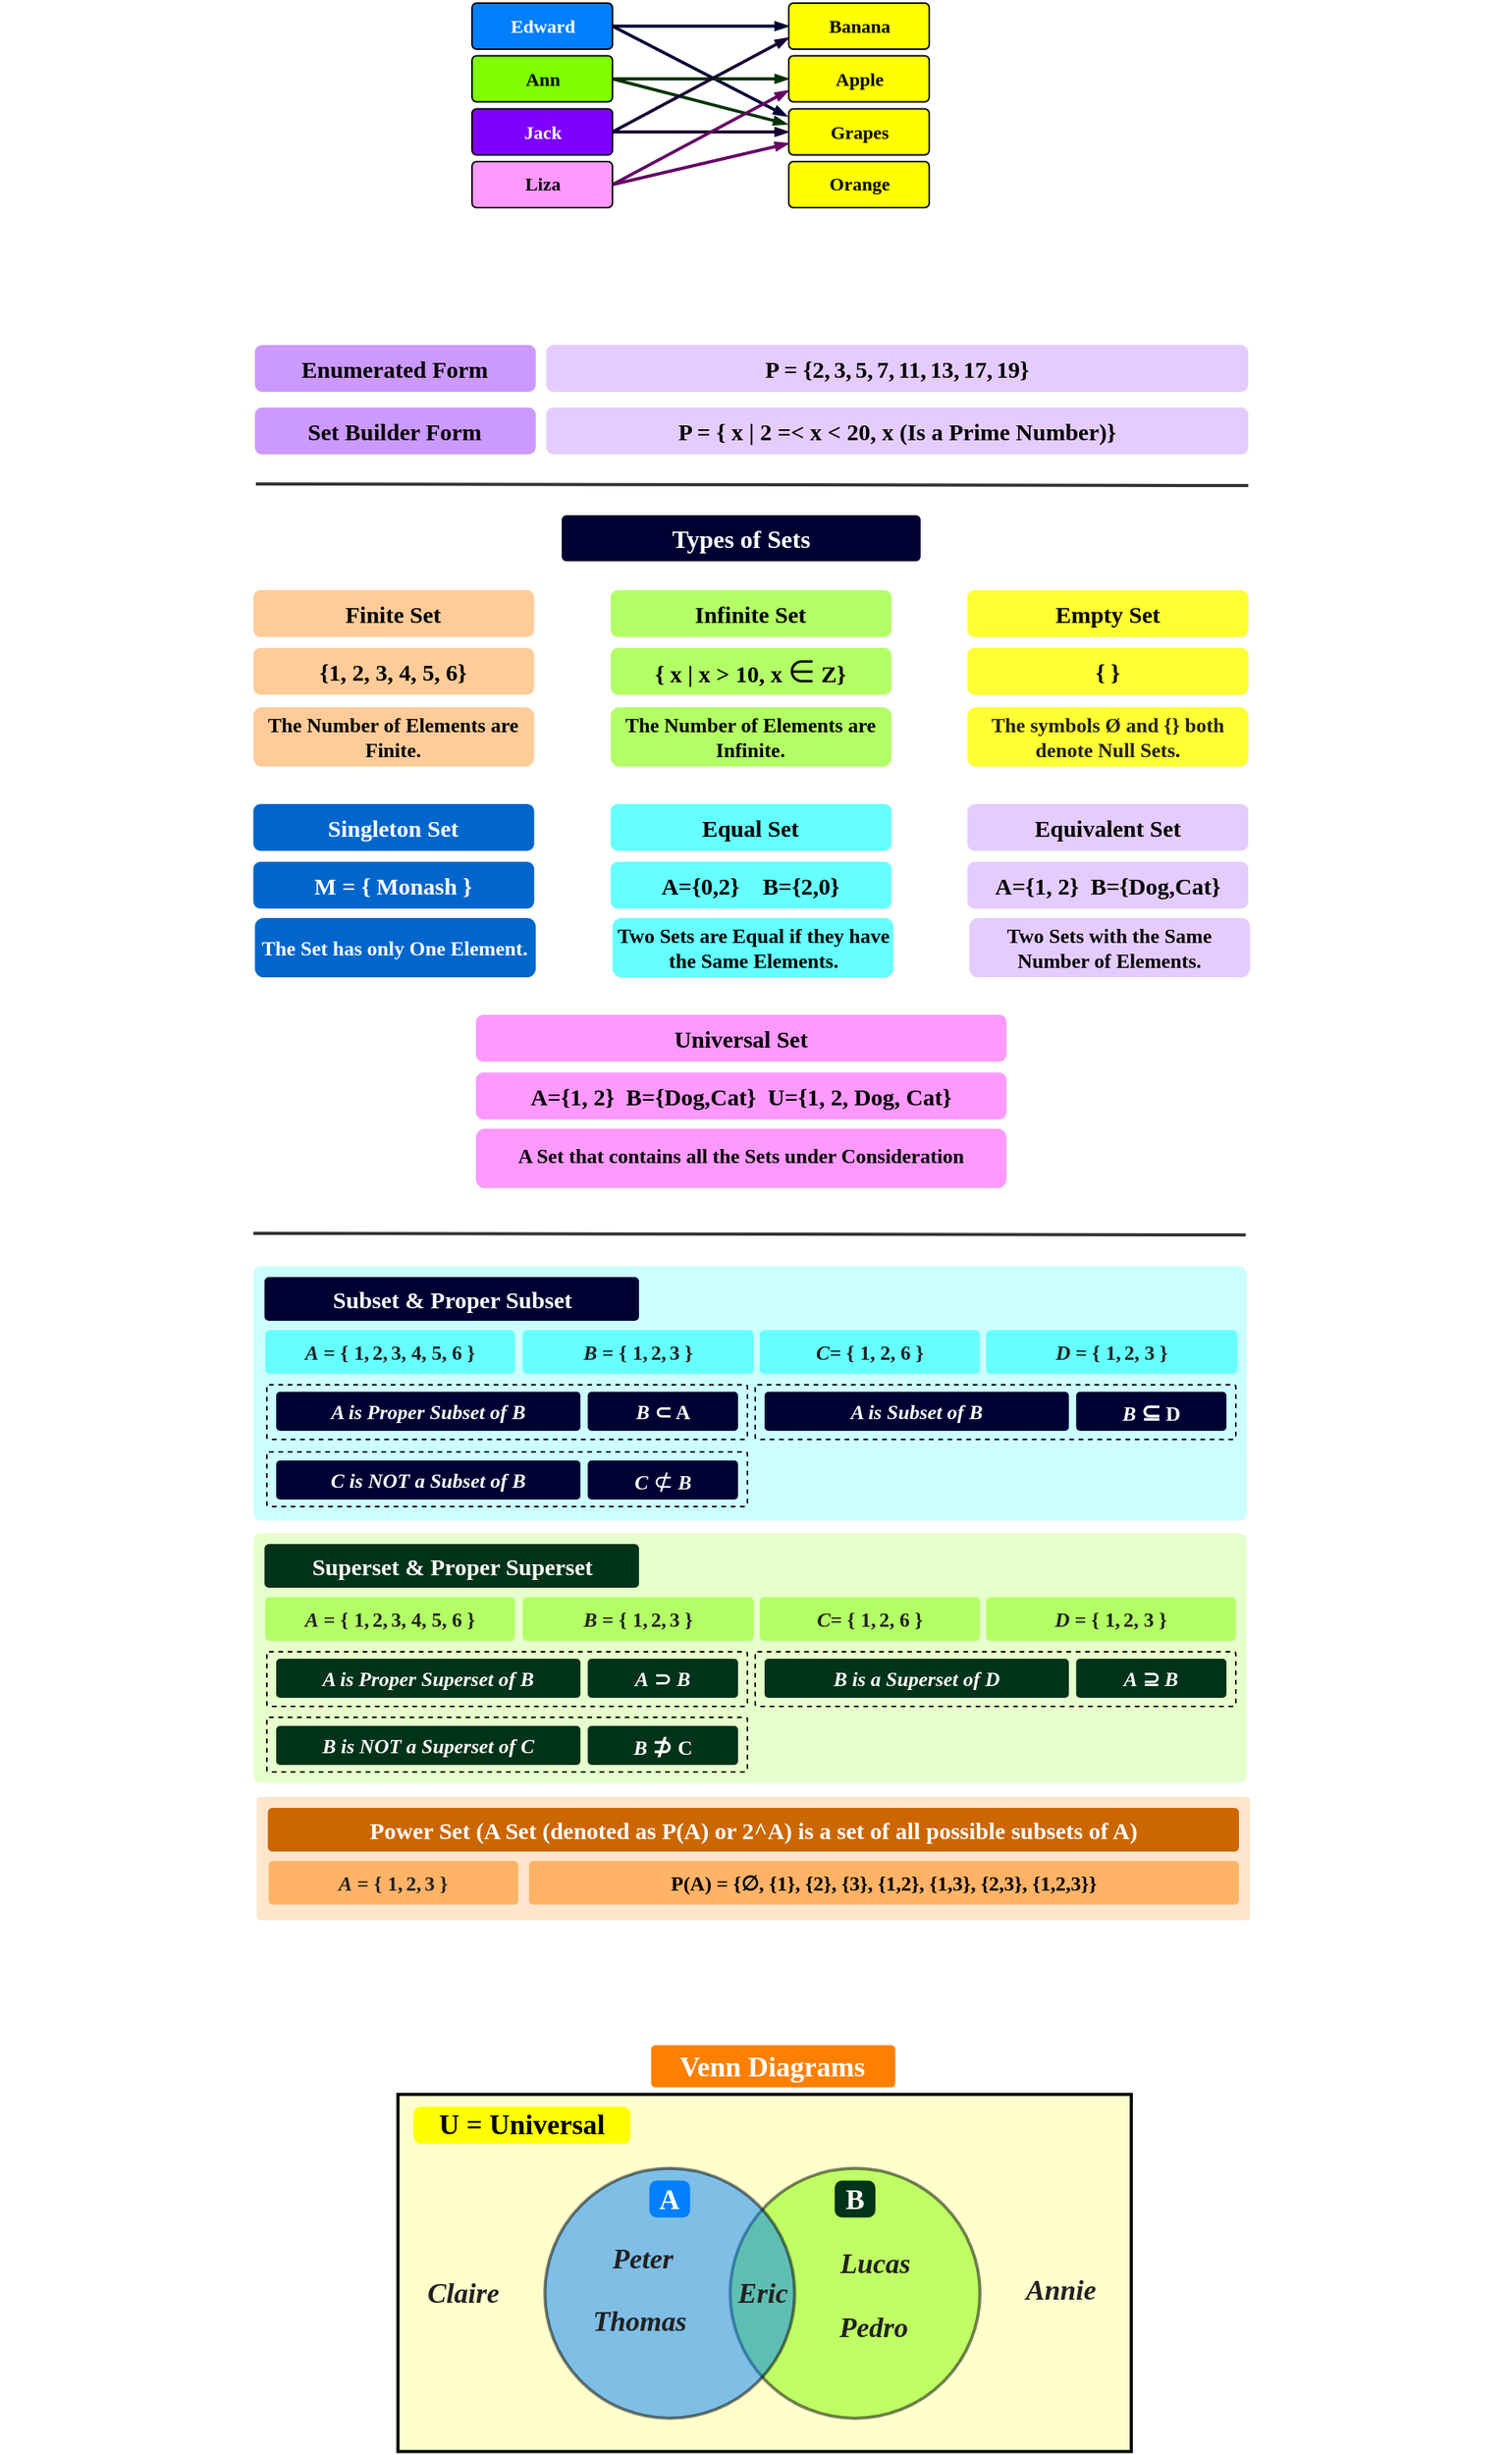 <mxfile version="25.0.1">
  <diagram name="Page-1" id="3yqpxKQvHaOyZTGhgoW6">
    <mxGraphModel dx="1355" dy="1293" grid="1" gridSize="10" guides="1" tooltips="1" connect="1" arrows="1" fold="1" page="1" pageScale="1" pageWidth="850" pageHeight="1100" math="0" shadow="0">
      <root>
        <mxCell id="0" />
        <mxCell id="1" parent="0" />
        <mxCell id="FEyQUM1H9zEpQc9rAPHr-9" value="" style="endArrow=blockThin;html=1;rounded=0;strokeColor=#000033;strokeWidth=2;endFill=1;exitX=1;exitY=0.5;exitDx=0;exitDy=0;endSize=4;" parent="1" source="FEyQUM1H9zEpQc9rAPHr-1" target="FEyQUM1H9zEpQc9rAPHr-5" edge="1">
          <mxGeometry width="50" height="50" relative="1" as="geometry">
            <mxPoint x="3385.52" y="1191.75" as="sourcePoint" />
            <mxPoint x="3385.52" y="1219.75" as="targetPoint" />
          </mxGeometry>
        </mxCell>
        <mxCell id="FEyQUM1H9zEpQc9rAPHr-10" value="" style="endArrow=blockThin;html=1;rounded=0;strokeColor=#000033;strokeWidth=2;endFill=1;exitX=1;exitY=0.5;exitDx=0;exitDy=0;endSize=4;" parent="1" source="FEyQUM1H9zEpQc9rAPHr-1" edge="1">
          <mxGeometry width="50" height="50" relative="1" as="geometry">
            <mxPoint x="3312.52" y="1176.5" as="sourcePoint" />
            <mxPoint x="3414.52" y="1224.5" as="targetPoint" />
          </mxGeometry>
        </mxCell>
        <mxCell id="FEyQUM1H9zEpQc9rAPHr-11" value="" style="endArrow=blockThin;html=1;rounded=0;strokeColor=#003300;strokeWidth=2;endFill=1;exitX=1;exitY=0.5;exitDx=0;exitDy=0;endSize=4;entryX=0;entryY=0.5;entryDx=0;entryDy=0;" parent="1" source="FEyQUM1H9zEpQc9rAPHr-2" target="FEyQUM1H9zEpQc9rAPHr-6" edge="1">
          <mxGeometry width="50" height="50" relative="1" as="geometry">
            <mxPoint x="3312.52" y="1176.5" as="sourcePoint" />
            <mxPoint x="3425.52" y="1244.5" as="targetPoint" />
          </mxGeometry>
        </mxCell>
        <mxCell id="FEyQUM1H9zEpQc9rAPHr-12" value="" style="endArrow=blockThin;html=1;rounded=0;strokeColor=#003300;strokeWidth=2;endFill=1;exitX=1;exitY=0.5;exitDx=0;exitDy=0;endSize=4;" parent="1" source="FEyQUM1H9zEpQc9rAPHr-2" edge="1">
          <mxGeometry width="50" height="50" relative="1" as="geometry">
            <mxPoint x="3312.52" y="1210.5" as="sourcePoint" />
            <mxPoint x="3414.52" y="1229.5" as="targetPoint" />
          </mxGeometry>
        </mxCell>
        <mxCell id="FEyQUM1H9zEpQc9rAPHr-13" value="" style="endArrow=blockThin;html=1;rounded=0;strokeColor=#190033;strokeWidth=2;endFill=1;exitX=1;exitY=0.5;exitDx=0;exitDy=0;endSize=4;entryX=0;entryY=0.5;entryDx=0;entryDy=0;" parent="1" source="FEyQUM1H9zEpQc9rAPHr-3" target="FEyQUM1H9zEpQc9rAPHr-7" edge="1">
          <mxGeometry width="50" height="50" relative="1" as="geometry">
            <mxPoint x="3312.52" y="1210.5" as="sourcePoint" />
            <mxPoint x="3425.52" y="1210.5" as="targetPoint" />
          </mxGeometry>
        </mxCell>
        <mxCell id="FEyQUM1H9zEpQc9rAPHr-14" value="" style="endArrow=blockThin;html=1;rounded=0;strokeColor=#190033;strokeWidth=2;endFill=1;exitX=1;exitY=0.5;exitDx=0;exitDy=0;endSize=4;entryX=0;entryY=0.75;entryDx=0;entryDy=0;" parent="1" source="FEyQUM1H9zEpQc9rAPHr-3" target="FEyQUM1H9zEpQc9rAPHr-5" edge="1">
          <mxGeometry width="50" height="50" relative="1" as="geometry">
            <mxPoint x="3312.52" y="1244.5" as="sourcePoint" />
            <mxPoint x="3425.52" y="1244.5" as="targetPoint" />
          </mxGeometry>
        </mxCell>
        <mxCell id="FEyQUM1H9zEpQc9rAPHr-15" value="" style="endArrow=blockThin;html=1;rounded=0;strokeColor=#660066;strokeWidth=2;endFill=1;exitX=1;exitY=0.5;exitDx=0;exitDy=0;endSize=4;entryX=0;entryY=0.75;entryDx=0;entryDy=0;" parent="1" source="FEyQUM1H9zEpQc9rAPHr-4" target="FEyQUM1H9zEpQc9rAPHr-7" edge="1">
          <mxGeometry width="50" height="50" relative="1" as="geometry">
            <mxPoint x="3312.52" y="1244.5" as="sourcePoint" />
            <mxPoint x="3425.52" y="1244.5" as="targetPoint" />
          </mxGeometry>
        </mxCell>
        <mxCell id="FEyQUM1H9zEpQc9rAPHr-16" value="" style="endArrow=blockThin;html=1;rounded=0;strokeColor=#660066;strokeWidth=2;endFill=1;exitX=1;exitY=0.5;exitDx=0;exitDy=0;endSize=4;entryX=0;entryY=0.75;entryDx=0;entryDy=0;" parent="1" source="FEyQUM1H9zEpQc9rAPHr-4" target="FEyQUM1H9zEpQc9rAPHr-6" edge="1">
          <mxGeometry width="50" height="50" relative="1" as="geometry">
            <mxPoint x="3311.52" y="1278.5" as="sourcePoint" />
            <mxPoint x="3425.52" y="1251.5" as="targetPoint" />
          </mxGeometry>
        </mxCell>
        <mxCell id="FEyQUM1H9zEpQc9rAPHr-1" value="&lt;font face=&quot;Comic Sans MS&quot;&gt;&lt;b&gt;Edward&lt;/b&gt;&lt;/font&gt;" style="rounded=1;whiteSpace=wrap;html=1;fillColor=#007FFF;strokeColor=#000000;fontColor=#FFFFFF;arcSize=10;" parent="1" vertex="1">
          <mxGeometry x="3212.52" y="1152" width="90" height="29.5" as="geometry" />
        </mxCell>
        <mxCell id="FEyQUM1H9zEpQc9rAPHr-2" value="&lt;font face=&quot;Comic Sans MS&quot;&gt;&lt;b&gt;Ann&lt;/b&gt;&lt;/font&gt;" style="rounded=1;whiteSpace=wrap;html=1;fillColor=#80FF00;strokeColor=#000000;fontColor=#000000;arcSize=10;" parent="1" vertex="1">
          <mxGeometry x="3212.52" y="1185.75" width="90" height="29.5" as="geometry" />
        </mxCell>
        <mxCell id="FEyQUM1H9zEpQc9rAPHr-3" value="&lt;font face=&quot;Comic Sans MS&quot;&gt;&lt;b&gt;Jack&lt;/b&gt;&lt;/font&gt;" style="rounded=1;whiteSpace=wrap;html=1;fillColor=#7F00FF;strokeColor=#000000;fontColor=#FFFFFF;arcSize=10;" parent="1" vertex="1">
          <mxGeometry x="3212.52" y="1219.75" width="90" height="29.5" as="geometry" />
        </mxCell>
        <mxCell id="FEyQUM1H9zEpQc9rAPHr-4" value="&lt;font face=&quot;Comic Sans MS&quot;&gt;&lt;b&gt;Liza&lt;/b&gt;&lt;/font&gt;" style="rounded=1;whiteSpace=wrap;html=1;fillColor=#FF99FF;strokeColor=#000000;fontColor=#000000;arcSize=10;" parent="1" vertex="1">
          <mxGeometry x="3212.52" y="1253.5" width="90" height="29.5" as="geometry" />
        </mxCell>
        <mxCell id="FEyQUM1H9zEpQc9rAPHr-5" value="&lt;font face=&quot;Comic Sans MS&quot;&gt;&lt;b&gt;Banana&lt;/b&gt;&lt;/font&gt;" style="rounded=1;whiteSpace=wrap;html=1;fillColor=#FFFF00;strokeColor=#000000;fontColor=#000000;arcSize=10;" parent="1" vertex="1">
          <mxGeometry x="3415.52" y="1152" width="90" height="29.5" as="geometry" />
        </mxCell>
        <mxCell id="FEyQUM1H9zEpQc9rAPHr-6" value="&lt;font face=&quot;Comic Sans MS&quot;&gt;&lt;b&gt;Apple&lt;/b&gt;&lt;/font&gt;" style="rounded=1;whiteSpace=wrap;html=1;fillColor=#FFFF00;strokeColor=#000000;fontColor=#000000;arcSize=10;" parent="1" vertex="1">
          <mxGeometry x="3415.52" y="1185.75" width="90" height="29.5" as="geometry" />
        </mxCell>
        <mxCell id="FEyQUM1H9zEpQc9rAPHr-7" value="&lt;font face=&quot;Comic Sans MS&quot;&gt;&lt;b&gt;Grapes&lt;/b&gt;&lt;/font&gt;" style="rounded=1;whiteSpace=wrap;html=1;fillColor=#FFFF00;strokeColor=#000000;fontColor=#000000;arcSize=10;" parent="1" vertex="1">
          <mxGeometry x="3415.52" y="1219.75" width="90" height="29.5" as="geometry" />
        </mxCell>
        <mxCell id="FEyQUM1H9zEpQc9rAPHr-8" value="&lt;font face=&quot;Comic Sans MS&quot;&gt;&lt;b&gt;Orange&lt;/b&gt;&lt;/font&gt;" style="rounded=1;whiteSpace=wrap;html=1;fillColor=#FFFF00;strokeColor=#000000;fontColor=#000000;arcSize=10;" parent="1" vertex="1">
          <mxGeometry x="3415.52" y="1253.5" width="90" height="29.5" as="geometry" />
        </mxCell>
        <mxCell id="FEyQUM1H9zEpQc9rAPHr-17" value="" style="rounded=1;whiteSpace=wrap;html=1;fillColor=none;strokeColor=none;fontColor=#000000;arcSize=4;spacingBottom=0;spacing=5;" parent="1" vertex="1">
          <mxGeometry x="3080" y="1150" width="114.79" height="133" as="geometry" />
        </mxCell>
        <mxCell id="FEyQUM1H9zEpQc9rAPHr-19" value="" style="rounded=1;whiteSpace=wrap;html=1;fillColor=none;strokeColor=none;fontColor=#000000;arcSize=4;spacingBottom=0;spacing=5;" parent="1" vertex="1">
          <mxGeometry x="3525.84" y="1152" width="114.79" height="133" as="geometry" />
        </mxCell>
        <mxCell id="HtunkDSxhIQNC_XrT3Kh-1" value="&lt;b style=&quot;font-family: &amp;quot;Comic Sans MS&amp;quot;; font-size: 15px;&quot;&gt;{1, 2, 3, 4, 5, 6}&lt;/b&gt;" style="rounded=1;whiteSpace=wrap;html=1;fillColor=#FFCC99;strokeColor=none;" parent="1" vertex="1">
          <mxGeometry x="3072.35" y="1565" width="180" height="30" as="geometry" />
        </mxCell>
        <mxCell id="HtunkDSxhIQNC_XrT3Kh-2" value="&lt;b style=&quot;font-family: &amp;quot;Comic Sans MS&amp;quot;; font-size: 15px;&quot;&gt;Finite Set&lt;/b&gt;" style="rounded=1;whiteSpace=wrap;html=1;fillColor=#FFCC99;strokeColor=none;" parent="1" vertex="1">
          <mxGeometry x="3072.35" y="1528" width="180" height="30" as="geometry" />
        </mxCell>
        <mxCell id="HtunkDSxhIQNC_XrT3Kh-3" value="&lt;b style=&quot;font-family: &amp;quot;Comic Sans MS&amp;quot;; font-size: 15px;&quot;&gt;{ x | x &amp;gt; 10, x&amp;nbsp;&lt;/b&gt;&lt;span style=&quot;font-size: 20px; text-align: start;&quot;&gt;&lt;font style=&quot;&quot; face=&quot;Comic Sans MS&quot;&gt;∈&lt;/font&gt;&lt;/span&gt;&lt;b style=&quot;font-family: &amp;quot;Comic Sans MS&amp;quot;; font-size: 15px;&quot;&gt;&amp;nbsp;Z}&lt;/b&gt;" style="rounded=1;whiteSpace=wrap;html=1;fillColor=#B3FF66;strokeColor=none;spacingBottom=2;" parent="1" vertex="1">
          <mxGeometry x="3301.35" y="1565" width="180" height="30" as="geometry" />
        </mxCell>
        <mxCell id="HtunkDSxhIQNC_XrT3Kh-4" value="&lt;b style=&quot;font-family: &amp;quot;Comic Sans MS&amp;quot;; font-size: 15px;&quot;&gt;Infinite Set&lt;/b&gt;" style="rounded=1;whiteSpace=wrap;html=1;fillColor=#B3FF66;strokeColor=none;" parent="1" vertex="1">
          <mxGeometry x="3301.35" y="1528" width="180" height="30" as="geometry" />
        </mxCell>
        <mxCell id="HtunkDSxhIQNC_XrT3Kh-5" value="&lt;b style=&quot;font-family: &amp;quot;Comic Sans MS&amp;quot;; font-size: 15px;&quot;&gt;{ }&lt;/b&gt;" style="rounded=1;whiteSpace=wrap;html=1;fillColor=#FFFF33;strokeColor=none;" parent="1" vertex="1">
          <mxGeometry x="3530" y="1565" width="180" height="30" as="geometry" />
        </mxCell>
        <mxCell id="HtunkDSxhIQNC_XrT3Kh-6" value="&lt;b style=&quot;font-family: &amp;quot;Comic Sans MS&amp;quot;; font-size: 15px;&quot;&gt;Empty Set&lt;/b&gt;" style="rounded=1;whiteSpace=wrap;html=1;fillColor=#FFFF33;strokeColor=none;" parent="1" vertex="1">
          <mxGeometry x="3530" y="1528" width="180" height="30" as="geometry" />
        </mxCell>
        <mxCell id="HtunkDSxhIQNC_XrT3Kh-7" value="&lt;b style=&quot;font-family: &amp;quot;Comic Sans MS&amp;quot;; font-size: 15px;&quot;&gt;M = { Monash }&lt;/b&gt;" style="rounded=1;whiteSpace=wrap;html=1;fillColor=#0066CC;strokeColor=none;fontColor=#FFFFFF;" parent="1" vertex="1">
          <mxGeometry x="3072.35" y="1702" width="180" height="30" as="geometry" />
        </mxCell>
        <mxCell id="HtunkDSxhIQNC_XrT3Kh-8" value="&lt;font face=&quot;Comic Sans MS&quot;&gt;&lt;span style=&quot;font-size: 15px;&quot;&gt;&lt;b&gt;Singleton Set&lt;/b&gt;&lt;/span&gt;&lt;/font&gt;" style="rounded=1;whiteSpace=wrap;html=1;fillColor=#0066CC;strokeColor=none;fontColor=#FFFFFF;" parent="1" vertex="1">
          <mxGeometry x="3072.35" y="1665" width="180" height="30" as="geometry" />
        </mxCell>
        <mxCell id="HtunkDSxhIQNC_XrT3Kh-9" value="&lt;font face=&quot;Comic Sans MS&quot;&gt;&lt;span style=&quot;font-size: 15px;&quot;&gt;&lt;b&gt;A={0,2}&amp;nbsp; &amp;nbsp; B={2,0}&lt;/b&gt;&lt;/span&gt;&lt;/font&gt;" style="rounded=1;whiteSpace=wrap;html=1;fillColor=#66FFFF;strokeColor=none;" parent="1" vertex="1">
          <mxGeometry x="3301.35" y="1702" width="180" height="30" as="geometry" />
        </mxCell>
        <mxCell id="HtunkDSxhIQNC_XrT3Kh-10" value="&lt;b style=&quot;font-family: &amp;quot;Comic Sans MS&amp;quot;; font-size: 15px;&quot;&gt;Equal Set&lt;/b&gt;" style="rounded=1;whiteSpace=wrap;html=1;fillColor=#66FFFF;strokeColor=none;" parent="1" vertex="1">
          <mxGeometry x="3301.35" y="1665" width="180" height="30" as="geometry" />
        </mxCell>
        <mxCell id="HtunkDSxhIQNC_XrT3Kh-13" value="" style="rounded=1;whiteSpace=wrap;html=1;arcSize=18;strokeColor=none;fillColor=none;" parent="1" vertex="1">
          <mxGeometry x="2910" y="1350" width="130" height="1050" as="geometry" />
        </mxCell>
        <mxCell id="HtunkDSxhIQNC_XrT3Kh-14" value="" style="endArrow=none;html=1;rounded=0;strokeColor=#333333;strokeWidth=2;endFill=0;endSize=4;" parent="1" edge="1">
          <mxGeometry width="50" height="50" relative="1" as="geometry">
            <mxPoint x="3074" y="1460" as="sourcePoint" />
            <mxPoint x="3710" y="1461" as="targetPoint" />
          </mxGeometry>
        </mxCell>
        <mxCell id="HtunkDSxhIQNC_XrT3Kh-15" value="&lt;b style=&quot;font-family: &amp;quot;Comic Sans MS&amp;quot;; font-size: 15px;&quot;&gt;Enumerated Form&lt;/b&gt;" style="rounded=1;whiteSpace=wrap;html=1;fillColor=#CC99FF;strokeColor=none;" parent="1" vertex="1">
          <mxGeometry x="3073.35" y="1371" width="180" height="30" as="geometry" />
        </mxCell>
        <mxCell id="HtunkDSxhIQNC_XrT3Kh-16" value="&lt;b&gt;&lt;font style=&quot;font-size: 15px;&quot; face=&quot;Comic Sans MS&quot;&gt;P = {&lt;span style=&quot;outline: none; scrollbar-color: rgba(80, 40, 140, 0.5) rgba(0, 0, 0, 0); border-color: currentcolor; text-align: start; text-wrap: nowrap;&quot; class=&quot;mord&quot;&gt;2&lt;/span&gt;&lt;span style=&quot;outline: none; scrollbar-color: rgba(80, 40, 140, 0.5) rgba(0, 0, 0, 0); border-color: currentcolor; text-align: start; text-wrap: nowrap;&quot; class=&quot;mpunct&quot;&gt;,&lt;/span&gt;&lt;span style=&quot;outline: none; scrollbar-color: rgba(80, 40, 140, 0.5) rgba(0, 0, 0, 0); border-color: currentcolor; display: inline-block; text-align: start; text-wrap: nowrap; margin-right: 0.167em;&quot; class=&quot;mspace&quot;&gt;&lt;/span&gt;&lt;span style=&quot;outline: none; scrollbar-color: rgba(80, 40, 140, 0.5) rgba(0, 0, 0, 0); border-color: currentcolor; text-align: start; text-wrap: nowrap;&quot; class=&quot;mord&quot;&gt;3&lt;/span&gt;&lt;span style=&quot;outline: none; scrollbar-color: rgba(80, 40, 140, 0.5) rgba(0, 0, 0, 0); border-color: currentcolor; text-align: start; text-wrap: nowrap;&quot; class=&quot;mpunct&quot;&gt;,&lt;/span&gt;&lt;span style=&quot;outline: none; scrollbar-color: rgba(80, 40, 140, 0.5) rgba(0, 0, 0, 0); border-color: currentcolor; display: inline-block; text-align: start; text-wrap: nowrap; margin-right: 0.167em;&quot; class=&quot;mspace&quot;&gt;&lt;/span&gt;&lt;span style=&quot;outline: none; scrollbar-color: rgba(80, 40, 140, 0.5) rgba(0, 0, 0, 0); border-color: currentcolor; text-align: start; text-wrap: nowrap;&quot; class=&quot;mord&quot;&gt;5&lt;/span&gt;&lt;span style=&quot;outline: none; scrollbar-color: rgba(80, 40, 140, 0.5) rgba(0, 0, 0, 0); border-color: currentcolor; text-align: start; text-wrap: nowrap;&quot; class=&quot;mpunct&quot;&gt;,&lt;/span&gt;&lt;span style=&quot;outline: none; scrollbar-color: rgba(80, 40, 140, 0.5) rgba(0, 0, 0, 0); border-color: currentcolor; display: inline-block; text-align: start; text-wrap: nowrap; margin-right: 0.167em;&quot; class=&quot;mspace&quot;&gt;&lt;/span&gt;&lt;span style=&quot;outline: none; scrollbar-color: rgba(80, 40, 140, 0.5) rgba(0, 0, 0, 0); border-color: currentcolor; text-align: start; text-wrap: nowrap;&quot; class=&quot;mord&quot;&gt;7&lt;/span&gt;&lt;span style=&quot;outline: none; scrollbar-color: rgba(80, 40, 140, 0.5) rgba(0, 0, 0, 0); border-color: currentcolor; text-align: start; text-wrap: nowrap;&quot; class=&quot;mpunct&quot;&gt;,&lt;/span&gt;&lt;span style=&quot;outline: none; scrollbar-color: rgba(80, 40, 140, 0.5) rgba(0, 0, 0, 0); border-color: currentcolor; display: inline-block; text-align: start; text-wrap: nowrap; margin-right: 0.167em;&quot; class=&quot;mspace&quot;&gt;&lt;/span&gt;&lt;span style=&quot;outline: none; scrollbar-color: rgba(80, 40, 140, 0.5) rgba(0, 0, 0, 0); border-color: currentcolor; text-align: start; text-wrap: nowrap;&quot; class=&quot;mord&quot;&gt;11&lt;/span&gt;&lt;span style=&quot;outline: none; scrollbar-color: rgba(80, 40, 140, 0.5) rgba(0, 0, 0, 0); border-color: currentcolor; text-align: start; text-wrap: nowrap;&quot; class=&quot;mpunct&quot;&gt;,&lt;/span&gt;&lt;span style=&quot;outline: none; scrollbar-color: rgba(80, 40, 140, 0.5) rgba(0, 0, 0, 0); border-color: currentcolor; display: inline-block; text-align: start; text-wrap: nowrap; margin-right: 0.167em;&quot; class=&quot;mspace&quot;&gt;&lt;/span&gt;&lt;span style=&quot;outline: none; scrollbar-color: rgba(80, 40, 140, 0.5) rgba(0, 0, 0, 0); border-color: currentcolor; text-align: start; text-wrap: nowrap;&quot; class=&quot;mord&quot;&gt;13&lt;/span&gt;&lt;span style=&quot;outline: none; scrollbar-color: rgba(80, 40, 140, 0.5) rgba(0, 0, 0, 0); border-color: currentcolor; text-align: start; text-wrap: nowrap;&quot; class=&quot;mpunct&quot;&gt;,&lt;/span&gt;&lt;span style=&quot;outline: none; scrollbar-color: rgba(80, 40, 140, 0.5) rgba(0, 0, 0, 0); border-color: currentcolor; display: inline-block; text-align: start; text-wrap: nowrap; margin-right: 0.167em;&quot; class=&quot;mspace&quot;&gt;&lt;/span&gt;&lt;span style=&quot;outline: none; scrollbar-color: rgba(80, 40, 140, 0.5) rgba(0, 0, 0, 0); border-color: currentcolor; text-align: start; text-wrap: nowrap;&quot; class=&quot;mord&quot;&gt;17&lt;/span&gt;&lt;span style=&quot;outline: none; scrollbar-color: rgba(80, 40, 140, 0.5) rgba(0, 0, 0, 0); border-color: currentcolor; text-align: start; text-wrap: nowrap;&quot; class=&quot;mpunct&quot;&gt;,&lt;/span&gt;&lt;span style=&quot;outline: none; scrollbar-color: rgba(80, 40, 140, 0.5) rgba(0, 0, 0, 0); border-color: currentcolor; display: inline-block; text-align: start; text-wrap: nowrap; margin-right: 0.167em;&quot; class=&quot;mspace&quot;&gt;&lt;/span&gt;&lt;span style=&quot;outline: none; scrollbar-color: rgba(80, 40, 140, 0.5) rgba(0, 0, 0, 0); border-color: currentcolor; text-align: start; text-wrap: nowrap;&quot; class=&quot;mord&quot;&gt;19&lt;/span&gt;}&lt;/font&gt;&lt;/b&gt;" style="rounded=1;whiteSpace=wrap;html=1;fillColor=#E5CCFF;strokeColor=none;" parent="1" vertex="1">
          <mxGeometry x="3260" y="1371" width="450" height="30" as="geometry" />
        </mxCell>
        <mxCell id="HtunkDSxhIQNC_XrT3Kh-17" value="&lt;font face=&quot;Comic Sans MS&quot;&gt;&lt;span style=&quot;font-size: 15px;&quot;&gt;&lt;b&gt;Set Builder Form&lt;/b&gt;&lt;/span&gt;&lt;/font&gt;" style="rounded=1;whiteSpace=wrap;html=1;fillColor=#CC99FF;strokeColor=none;" parent="1" vertex="1">
          <mxGeometry x="3073.35" y="1411" width="180" height="30" as="geometry" />
        </mxCell>
        <mxCell id="HtunkDSxhIQNC_XrT3Kh-18" value="&lt;div style=&quot;text-align: start;&quot;&gt;&lt;b&gt;&lt;font style=&quot;font-size: 15px;&quot;&gt;&lt;font&gt;&lt;span style=&quot;background-color: initial;&quot;&gt;&lt;font style=&quot;&quot; face=&quot;Comic Sans MS&quot;&gt;P =&amp;nbsp;&lt;/font&gt;&lt;/span&gt;&lt;span style=&quot;background-color: initial; font-family: &amp;quot;Comic Sans MS&amp;quot;;&quot;&gt;&lt;font style=&quot;&quot;&gt;{ x | 2 =&amp;lt; x &amp;lt; 20, x&lt;/font&gt; &lt;/span&gt;&lt;span style=&quot;background-color: initial; font-family: &amp;quot;Comic Sans MS&amp;quot;;&quot;&gt;(Is a Prime Number)&lt;/span&gt;&lt;/font&gt;&lt;span style=&quot;background-color: initial; font-family: &amp;quot;Comic Sans MS&amp;quot;;&quot;&gt;}&lt;/span&gt;&lt;/font&gt;&lt;/b&gt;&lt;/div&gt;" style="rounded=1;whiteSpace=wrap;html=1;fillColor=#E5CCFF;strokeColor=none;" parent="1" vertex="1">
          <mxGeometry x="3260" y="1411" width="450" height="30" as="geometry" />
        </mxCell>
        <mxCell id="EdPjmC5KVBf4B7WpG1KR-1" value="&lt;font face=&quot;Comic Sans MS&quot;&gt;&lt;b&gt;The Number of Elements are Finite.&lt;/b&gt;&lt;/font&gt;" style="rounded=1;whiteSpace=wrap;html=1;fillColor=#FFCC99;strokeColor=none;fontSize=13;" parent="1" vertex="1">
          <mxGeometry x="3072.35" y="1603" width="180" height="38" as="geometry" />
        </mxCell>
        <mxCell id="EdPjmC5KVBf4B7WpG1KR-2" value="&lt;b style=&quot;font-family: &amp;quot;Comic Sans MS&amp;quot;;&quot;&gt;The Number of Elements are Infinite.&lt;/b&gt;" style="rounded=1;whiteSpace=wrap;html=1;fillColor=#B3FF66;strokeColor=none;fontSize=13;" parent="1" vertex="1">
          <mxGeometry x="3301.35" y="1603" width="180" height="38" as="geometry" />
        </mxCell>
        <mxCell id="EdPjmC5KVBf4B7WpG1KR-3" value="&lt;font face=&quot;Comic Sans MS&quot;&gt;&lt;b&gt;&lt;span style=&quot;color: rgb(34, 34, 34); text-align: start; white-space-collapse: preserve;&quot;&gt;The symbols Ø and {} both denote Null Sets&lt;/span&gt;.&lt;/b&gt;&lt;/font&gt;" style="rounded=1;whiteSpace=wrap;html=1;fillColor=#FFFF33;strokeColor=none;fontSize=13;" parent="1" vertex="1">
          <mxGeometry x="3530" y="1603" width="180" height="38" as="geometry" />
        </mxCell>
        <mxCell id="EdPjmC5KVBf4B7WpG1KR-4" value="&lt;b style=&quot;font-family: &amp;quot;Comic Sans MS&amp;quot;;&quot;&gt;The Set has only One Element.&lt;/b&gt;" style="rounded=1;whiteSpace=wrap;html=1;fillColor=#0066CC;strokeColor=none;fontColor=#FFFFFF;fontSize=13;" parent="1" vertex="1">
          <mxGeometry x="3073.35" y="1738" width="180" height="38" as="geometry" />
        </mxCell>
        <mxCell id="EdPjmC5KVBf4B7WpG1KR-6" value="&lt;b style=&quot;font-size: 13px; font-family: &amp;quot;Comic Sans MS&amp;quot;;&quot;&gt;Two Sets are Equal if they have the Same Elements.&lt;/b&gt;" style="rounded=1;whiteSpace=wrap;html=1;fillColor=#66FFFF;strokeColor=none;" parent="1" vertex="1">
          <mxGeometry x="3302.52" y="1738" width="180" height="38" as="geometry" />
        </mxCell>
        <mxCell id="EdPjmC5KVBf4B7WpG1KR-8" value="&lt;font style=&quot;font-size: 16px;&quot; face=&quot;Comic Sans MS&quot;&gt;&lt;b style=&quot;&quot;&gt;Types of Sets&lt;/b&gt;&lt;/font&gt;" style="rounded=1;whiteSpace=wrap;html=1;fillColor=#000033;strokeColor=none;fontColor=#FFFFFF;arcSize=10;" parent="1" vertex="1">
          <mxGeometry x="3270" y="1480" width="230" height="29.5" as="geometry" />
        </mxCell>
        <mxCell id="EdPjmC5KVBf4B7WpG1KR-9" value="&lt;font face=&quot;Comic Sans MS&quot;&gt;&lt;span style=&quot;font-size: 15px;&quot;&gt;&lt;b&gt;A={1, 2}&amp;nbsp; B={Dog,Cat}&lt;/b&gt;&lt;/span&gt;&lt;/font&gt;" style="rounded=1;whiteSpace=wrap;html=1;fillColor=#E5CCFF;strokeColor=none;" parent="1" vertex="1">
          <mxGeometry x="3530" y="1702" width="180" height="30" as="geometry" />
        </mxCell>
        <mxCell id="EdPjmC5KVBf4B7WpG1KR-10" value="&lt;font face=&quot;Comic Sans MS&quot;&gt;&lt;span style=&quot;font-size: 15px;&quot;&gt;&lt;b&gt;Equivalent Set&lt;/b&gt;&lt;/span&gt;&lt;/font&gt;" style="rounded=1;whiteSpace=wrap;html=1;fillColor=#E5CCFF;strokeColor=none;" parent="1" vertex="1">
          <mxGeometry x="3530" y="1665" width="180" height="30" as="geometry" />
        </mxCell>
        <mxCell id="EdPjmC5KVBf4B7WpG1KR-11" value="&lt;b style=&quot;font-size: 13px; font-family: &amp;quot;Comic Sans MS&amp;quot;;&quot;&gt;Two Sets with the Same Number of Elements.&lt;/b&gt;" style="rounded=1;whiteSpace=wrap;html=1;fillColor=#E5CCFF;strokeColor=none;" parent="1" vertex="1">
          <mxGeometry x="3531.17" y="1738" width="180" height="38" as="geometry" />
        </mxCell>
        <mxCell id="EdPjmC5KVBf4B7WpG1KR-12" value="" style="rounded=1;whiteSpace=wrap;html=1;arcSize=18;strokeColor=none;fillColor=none;" parent="1" vertex="1">
          <mxGeometry x="3748" y="1359" width="130" height="1041" as="geometry" />
        </mxCell>
        <mxCell id="EdPjmC5KVBf4B7WpG1KR-13" value="&lt;font face=&quot;Comic Sans MS&quot;&gt;&lt;span style=&quot;font-size: 15px;&quot;&gt;&lt;b&gt;A={1, 2}&amp;nbsp; B={Dog,Cat}&amp;nbsp; U=&lt;/b&gt;&lt;/span&gt;&lt;/font&gt;&lt;b style=&quot;font-family: &amp;quot;Comic Sans MS&amp;quot;; font-size: 15px;&quot;&gt;{1, 2, Dog, Cat}&lt;/b&gt;" style="rounded=1;whiteSpace=wrap;html=1;fillColor=#FF99FF;strokeColor=none;" parent="1" vertex="1">
          <mxGeometry x="3215" y="1837" width="340" height="30" as="geometry" />
        </mxCell>
        <mxCell id="EdPjmC5KVBf4B7WpG1KR-14" value="&lt;font face=&quot;Comic Sans MS&quot;&gt;&lt;span style=&quot;font-size: 15px;&quot;&gt;&lt;b&gt;Universal Set&lt;/b&gt;&lt;/span&gt;&lt;/font&gt;" style="rounded=1;whiteSpace=wrap;html=1;fillColor=#FF99FF;strokeColor=none;" parent="1" vertex="1">
          <mxGeometry x="3215" y="1800" width="340" height="30" as="geometry" />
        </mxCell>
        <mxCell id="EdPjmC5KVBf4B7WpG1KR-15" value="&lt;b style=&quot;font-size: 13px; font-family: &amp;quot;Comic Sans MS&amp;quot;;&quot;&gt;A Set that contains all the Sets under Consideration&lt;/b&gt;" style="rounded=1;whiteSpace=wrap;html=1;fillColor=#FF99FF;strokeColor=none;spacingBottom=5;spacing=3;" parent="1" vertex="1">
          <mxGeometry x="3215" y="1873" width="340" height="38" as="geometry" />
        </mxCell>
        <mxCell id="UcyLIDLAC5yHybt2mTLH-1" value="" style="endArrow=none;html=1;rounded=0;strokeColor=#333333;strokeWidth=2;endFill=0;endSize=4;" edge="1" parent="1">
          <mxGeometry width="50" height="50" relative="1" as="geometry">
            <mxPoint x="3072.35" y="1940" as="sourcePoint" />
            <mxPoint x="3708.35" y="1941" as="targetPoint" />
          </mxGeometry>
        </mxCell>
        <mxCell id="UcyLIDLAC5yHybt2mTLH-3" value="" style="rounded=1;whiteSpace=wrap;html=1;fillColor=#CCFFFF;strokeColor=none;arcSize=3;" vertex="1" parent="1">
          <mxGeometry x="3072.35" y="1961" width="636.65" height="163" as="geometry" />
        </mxCell>
        <mxCell id="UcyLIDLAC5yHybt2mTLH-4" value="&lt;b&gt;&lt;font style=&quot;font-size: 13px;&quot; face=&quot;Comic Sans MS&quot;&gt;&lt;span style=&quot;outline: none; scrollbar-color: rgba(80, 40, 140, 0.5) rgba(0, 0, 0, 0); border-color: currentcolor; position: relative; display: inline-block; text-wrap: nowrap; width: min-content; color: rgb(34, 34, 34); text-align: start;&quot; class=&quot;base&quot;&gt;&lt;span style=&quot;outline: none; scrollbar-color: rgba(80, 40, 140, 0.5) rgba(0, 0, 0, 0); border-color: currentcolor;&quot; class=&quot;mrel&quot;&gt;&lt;i&gt;A&amp;nbsp;&lt;/i&gt;= {&lt;/span&gt;&lt;span style=&quot;outline: none; scrollbar-color: rgba(80, 40, 140, 0.5) rgba(0, 0, 0, 0); border-color: currentcolor; display: inline-block; margin-right: 0.278em;&quot; class=&quot;mspace&quot;&gt;&lt;/span&gt;&lt;/span&gt;&lt;span style=&quot;outline: none; scrollbar-color: rgba(80, 40, 140, 0.5) rgba(0, 0, 0, 0); border-color: currentcolor; position: relative; display: inline-block; text-wrap: nowrap; width: min-content; color: rgb(34, 34, 34); text-align: start;&quot; class=&quot;base&quot;&gt;&lt;span style=&quot;outline: none; scrollbar-color: rgba(80, 40, 140, 0.5) rgba(0, 0, 0, 0); border-color: currentcolor; display: inline-block; height: 0.839em; vertical-align: -0.194em;&quot; class=&quot;strut&quot;&gt;&lt;/span&gt;&lt;span style=&quot;outline: none; scrollbar-color: rgba(80, 40, 140, 0.5) rgba(0, 0, 0, 0); border-color: currentcolor;&quot; class=&quot;mord&quot;&gt;&lt;span style=&quot;outline: none; scrollbar-color: rgba(80, 40, 140, 0.5) rgba(0, 0, 0, 0); border-color: currentcolor;&quot; class=&quot;mord&quot;&gt;1&lt;/span&gt;&lt;span style=&quot;outline: none; scrollbar-color: rgba(80, 40, 140, 0.5) rgba(0, 0, 0, 0); border-color: currentcolor;&quot; class=&quot;mpunct&quot;&gt;,&lt;/span&gt;&lt;span style=&quot;outline: none; scrollbar-color: rgba(80, 40, 140, 0.5) rgba(0, 0, 0, 0); border-color: currentcolor; display: inline-block; margin-right: 0.167em;&quot; class=&quot;mspace&quot;&gt;&lt;/span&gt;&lt;span style=&quot;outline: none; scrollbar-color: rgba(80, 40, 140, 0.5) rgba(0, 0, 0, 0); border-color: currentcolor;&quot; class=&quot;mord&quot;&gt;2&lt;/span&gt;&lt;span style=&quot;outline: none; scrollbar-color: rgba(80, 40, 140, 0.5) rgba(0, 0, 0, 0); border-color: currentcolor;&quot; class=&quot;mpunct&quot;&gt;,&lt;/span&gt;&lt;span style=&quot;outline: none; scrollbar-color: rgba(80, 40, 140, 0.5) rgba(0, 0, 0, 0); border-color: currentcolor; display: inline-block; margin-right: 0.167em;&quot; class=&quot;mspace&quot;&gt;&lt;/span&gt;&lt;span style=&quot;outline: none; scrollbar-color: rgba(80, 40, 140, 0.5) rgba(0, 0, 0, 0); border-color: currentcolor;&quot; class=&quot;mord&quot;&gt;3, 4, 5, 6 }&lt;/span&gt;&lt;/span&gt;&lt;/span&gt;&lt;/font&gt;&lt;/b&gt;" style="rounded=1;whiteSpace=wrap;html=1;fillColor=#66FFFF;strokeColor=none;arcSize=10;" vertex="1" parent="1">
          <mxGeometry x="3080" y="2002" width="160" height="28" as="geometry" />
        </mxCell>
        <mxCell id="UcyLIDLAC5yHybt2mTLH-2" value="&lt;font style=&quot;font-size: 15px;&quot; face=&quot;Comic Sans MS&quot;&gt;&lt;b style=&quot;&quot;&gt;Subset &amp;amp; Proper Subset&lt;/b&gt;&lt;/font&gt;" style="rounded=1;whiteSpace=wrap;html=1;fillColor=#000033;strokeColor=none;fontColor=#FFFFFF;arcSize=10;" vertex="1" parent="1">
          <mxGeometry x="3079.52" y="1968" width="240" height="28" as="geometry" />
        </mxCell>
        <mxCell id="UcyLIDLAC5yHybt2mTLH-6" value="&lt;b&gt;&lt;font style=&quot;font-size: 13px;&quot; face=&quot;Comic Sans MS&quot;&gt;&lt;span style=&quot;outline: none; scrollbar-color: rgba(80, 40, 140, 0.5) rgba(0, 0, 0, 0); border-color: currentcolor; position: relative; display: inline-block; text-wrap: nowrap; width: min-content; color: rgb(34, 34, 34); text-align: start;&quot; class=&quot;base&quot;&gt;&lt;span style=&quot;outline: none; scrollbar-color: rgba(80, 40, 140, 0.5) rgba(0, 0, 0, 0); border-color: currentcolor;&quot; class=&quot;mrel&quot;&gt;&lt;i&gt;B&amp;nbsp;&lt;/i&gt;= {&lt;/span&gt;&lt;span style=&quot;outline: none; scrollbar-color: rgba(80, 40, 140, 0.5) rgba(0, 0, 0, 0); border-color: currentcolor; display: inline-block; margin-right: 0.278em;&quot; class=&quot;mspace&quot;&gt;&lt;/span&gt;&lt;/span&gt;&lt;span style=&quot;outline: none; scrollbar-color: rgba(80, 40, 140, 0.5) rgba(0, 0, 0, 0); border-color: currentcolor; position: relative; display: inline-block; text-wrap: nowrap; width: min-content; color: rgb(34, 34, 34); text-align: start;&quot; class=&quot;base&quot;&gt;&lt;span style=&quot;outline: none; scrollbar-color: rgba(80, 40, 140, 0.5) rgba(0, 0, 0, 0); border-color: currentcolor; display: inline-block; height: 0.839em; vertical-align: -0.194em;&quot; class=&quot;strut&quot;&gt;&lt;/span&gt;&lt;span style=&quot;outline: none; scrollbar-color: rgba(80, 40, 140, 0.5) rgba(0, 0, 0, 0); border-color: currentcolor;&quot; class=&quot;mord&quot;&gt;&lt;span style=&quot;outline: none; scrollbar-color: rgba(80, 40, 140, 0.5) rgba(0, 0, 0, 0); border-color: currentcolor;&quot; class=&quot;mord&quot;&gt;1&lt;/span&gt;&lt;span style=&quot;outline: none; scrollbar-color: rgba(80, 40, 140, 0.5) rgba(0, 0, 0, 0); border-color: currentcolor;&quot; class=&quot;mpunct&quot;&gt;,&lt;/span&gt;&lt;span style=&quot;outline: none; scrollbar-color: rgba(80, 40, 140, 0.5) rgba(0, 0, 0, 0); border-color: currentcolor; display: inline-block; margin-right: 0.167em;&quot; class=&quot;mspace&quot;&gt;&lt;/span&gt;&lt;span style=&quot;outline: none; scrollbar-color: rgba(80, 40, 140, 0.5) rgba(0, 0, 0, 0); border-color: currentcolor;&quot; class=&quot;mord&quot;&gt;2&lt;/span&gt;&lt;span style=&quot;outline: none; scrollbar-color: rgba(80, 40, 140, 0.5) rgba(0, 0, 0, 0); border-color: currentcolor;&quot; class=&quot;mpunct&quot;&gt;,&lt;/span&gt;&lt;span style=&quot;outline: none; scrollbar-color: rgba(80, 40, 140, 0.5) rgba(0, 0, 0, 0); border-color: currentcolor; display: inline-block; margin-right: 0.167em;&quot; class=&quot;mspace&quot;&gt;&lt;/span&gt;&lt;span style=&quot;outline: none; scrollbar-color: rgba(80, 40, 140, 0.5) rgba(0, 0, 0, 0); border-color: currentcolor;&quot; class=&quot;mord&quot;&gt;3 }&lt;/span&gt;&lt;/span&gt;&lt;/span&gt;&lt;/font&gt;&lt;/b&gt;" style="rounded=1;whiteSpace=wrap;html=1;fillColor=#66FFFF;strokeColor=none;arcSize=10;" vertex="1" parent="1">
          <mxGeometry x="3245" y="2002" width="148" height="28" as="geometry" />
        </mxCell>
        <mxCell id="UcyLIDLAC5yHybt2mTLH-7" value="&lt;b&gt;&lt;font style=&quot;font-size: 13px;&quot; face=&quot;Comic Sans MS&quot;&gt;&lt;span style=&quot;outline: none; scrollbar-color: rgba(80, 40, 140, 0.5) rgba(0, 0, 0, 0); border-color: currentcolor; position: relative; display: inline-block; text-wrap: nowrap; width: min-content; color: rgb(34, 34, 34); text-align: start;&quot; class=&quot;base&quot;&gt;&lt;span style=&quot;outline: none; scrollbar-color: rgba(80, 40, 140, 0.5) rgba(0, 0, 0, 0); border-color: currentcolor;&quot; class=&quot;mrel&quot;&gt;&lt;i&gt;C&lt;/i&gt;= {&lt;/span&gt;&lt;span style=&quot;outline: none; scrollbar-color: rgba(80, 40, 140, 0.5) rgba(0, 0, 0, 0); border-color: currentcolor; display: inline-block; margin-right: 0.278em;&quot; class=&quot;mspace&quot;&gt;&lt;/span&gt;&lt;/span&gt;&lt;span style=&quot;outline: none; scrollbar-color: rgba(80, 40, 140, 0.5) rgba(0, 0, 0, 0); border-color: currentcolor; position: relative; display: inline-block; text-wrap: nowrap; width: min-content; color: rgb(34, 34, 34); text-align: start;&quot; class=&quot;base&quot;&gt;&lt;span style=&quot;outline: none; scrollbar-color: rgba(80, 40, 140, 0.5) rgba(0, 0, 0, 0); border-color: currentcolor; display: inline-block; height: 0.839em; vertical-align: -0.194em;&quot; class=&quot;strut&quot;&gt;&lt;/span&gt;&lt;span style=&quot;outline: none; scrollbar-color: rgba(80, 40, 140, 0.5) rgba(0, 0, 0, 0); border-color: currentcolor;&quot; class=&quot;mord&quot;&gt;&lt;span style=&quot;outline: none; scrollbar-color: rgba(80, 40, 140, 0.5) rgba(0, 0, 0, 0); border-color: currentcolor;&quot; class=&quot;mord&quot;&gt;1&lt;/span&gt;&lt;span style=&quot;outline: none; scrollbar-color: rgba(80, 40, 140, 0.5) rgba(0, 0, 0, 0); border-color: currentcolor;&quot; class=&quot;mpunct&quot;&gt;, 2&lt;/span&gt;&lt;span style=&quot;outline: none; scrollbar-color: rgba(80, 40, 140, 0.5) rgba(0, 0, 0, 0); border-color: currentcolor;&quot; class=&quot;mpunct&quot;&gt;, 6&lt;/span&gt;&lt;span style=&quot;outline: none; scrollbar-color: rgba(80, 40, 140, 0.5) rgba(0, 0, 0, 0); border-color: currentcolor;&quot; class=&quot;mord&quot;&gt;&amp;nbsp;}&lt;/span&gt;&lt;/span&gt;&lt;/span&gt;&lt;/font&gt;&lt;/b&gt;" style="rounded=1;whiteSpace=wrap;html=1;fillColor=#66FFFF;strokeColor=none;arcSize=10;" vertex="1" parent="1">
          <mxGeometry x="3397" y="2002" width="141" height="28" as="geometry" />
        </mxCell>
        <mxCell id="UcyLIDLAC5yHybt2mTLH-8" value="&lt;b&gt;&lt;font style=&quot;font-size: 13px;&quot; face=&quot;Comic Sans MS&quot;&gt;&lt;span style=&quot;outline: none; scrollbar-color: rgba(80, 40, 140, 0.5) rgba(0, 0, 0, 0); border-color: currentcolor; position: relative; display: inline-block; text-wrap: nowrap; width: min-content; color: rgb(34, 34, 34); text-align: start;&quot; class=&quot;base&quot;&gt;&lt;span style=&quot;outline: none; scrollbar-color: rgba(80, 40, 140, 0.5) rgba(0, 0, 0, 0); border-color: currentcolor;&quot; class=&quot;mrel&quot;&gt;&lt;i&gt;D&amp;nbsp;&lt;/i&gt;= {&lt;/span&gt;&lt;span style=&quot;outline: none; scrollbar-color: rgba(80, 40, 140, 0.5) rgba(0, 0, 0, 0); border-color: currentcolor; display: inline-block; margin-right: 0.278em;&quot; class=&quot;mspace&quot;&gt;&lt;/span&gt;&lt;/span&gt;&lt;span style=&quot;outline: none; scrollbar-color: rgba(80, 40, 140, 0.5) rgba(0, 0, 0, 0); border-color: currentcolor; position: relative; display: inline-block; text-wrap: nowrap; width: min-content; color: rgb(34, 34, 34); text-align: start;&quot; class=&quot;base&quot;&gt;&lt;span style=&quot;outline: none; scrollbar-color: rgba(80, 40, 140, 0.5) rgba(0, 0, 0, 0); border-color: currentcolor; display: inline-block; height: 0.839em; vertical-align: -0.194em;&quot; class=&quot;strut&quot;&gt;&lt;/span&gt;&lt;span style=&quot;outline: none; scrollbar-color: rgba(80, 40, 140, 0.5) rgba(0, 0, 0, 0); border-color: currentcolor;&quot; class=&quot;mord&quot;&gt;&lt;span style=&quot;outline: none; scrollbar-color: rgba(80, 40, 140, 0.5) rgba(0, 0, 0, 0); border-color: currentcolor;&quot; class=&quot;mord&quot;&gt;1&lt;/span&gt;&lt;span style=&quot;outline: none; scrollbar-color: rgba(80, 40, 140, 0.5) rgba(0, 0, 0, 0); border-color: currentcolor;&quot; class=&quot;mpunct&quot;&gt;,&lt;/span&gt;&lt;span style=&quot;outline: none; scrollbar-color: rgba(80, 40, 140, 0.5) rgba(0, 0, 0, 0); border-color: currentcolor; display: inline-block; margin-right: 0.167em;&quot; class=&quot;mspace&quot;&gt;&lt;/span&gt;&lt;span style=&quot;outline: none; scrollbar-color: rgba(80, 40, 140, 0.5) rgba(0, 0, 0, 0); border-color: currentcolor;&quot; class=&quot;mord&quot;&gt;2&lt;/span&gt;&lt;span style=&quot;outline: none; scrollbar-color: rgba(80, 40, 140, 0.5) rgba(0, 0, 0, 0); border-color: currentcolor;&quot; class=&quot;mpunct&quot;&gt;, 3&lt;/span&gt;&lt;span style=&quot;outline: none; scrollbar-color: rgba(80, 40, 140, 0.5) rgba(0, 0, 0, 0); border-color: currentcolor;&quot; class=&quot;mord&quot;&gt;&amp;nbsp;}&lt;/span&gt;&lt;/span&gt;&lt;/span&gt;&lt;/font&gt;&lt;/b&gt;" style="rounded=1;whiteSpace=wrap;html=1;fillColor=#66FFFF;strokeColor=none;arcSize=10;" vertex="1" parent="1">
          <mxGeometry x="3542" y="2002" width="161" height="28" as="geometry" />
        </mxCell>
        <mxCell id="UcyLIDLAC5yHybt2mTLH-9" value="" style="rounded=1;whiteSpace=wrap;html=1;fillColor=none;strokeColor=default;arcSize=4;dashed=1;" vertex="1" parent="1">
          <mxGeometry x="3081" y="2037" width="308" height="35" as="geometry" />
        </mxCell>
        <mxCell id="UcyLIDLAC5yHybt2mTLH-13" value="&lt;div style=&quot;text-align: start;&quot;&gt;&lt;font face=&quot;Comic Sans MS&quot;&gt;&lt;span style=&quot;font-size: 13px; text-wrap: nowrap;&quot;&gt;&lt;b&gt;&lt;i&gt;A is Proper Subset of B&lt;/i&gt;&lt;/b&gt;&lt;/span&gt;&lt;/font&gt;&lt;/div&gt;" style="rounded=1;whiteSpace=wrap;html=1;fillColor=#000033;strokeColor=none;arcSize=10;fontColor=#FFFFFF;" vertex="1" parent="1">
          <mxGeometry x="3087" y="2041.5" width="195" height="25" as="geometry" />
        </mxCell>
        <mxCell id="UcyLIDLAC5yHybt2mTLH-14" value="&lt;div style=&quot;text-align: start;&quot;&gt;&lt;font face=&quot;Comic Sans MS&quot; style=&quot;font-size: 13px;&quot;&gt;&lt;b style=&quot;&quot;&gt;&lt;font style=&quot;&quot;&gt;&lt;span style=&quot;text-wrap: nowrap;&quot;&gt;&lt;i style=&quot;&quot;&gt;B&amp;nbsp;&lt;/i&gt;&lt;/span&gt;&lt;/font&gt;&lt;span style=&quot;text-wrap: nowrap;&quot;&gt;⊂ A&lt;/span&gt;&lt;/b&gt;&lt;/font&gt;&lt;/div&gt;" style="rounded=1;whiteSpace=wrap;html=1;fillColor=#000033;strokeColor=none;arcSize=10;fontColor=#FFFFFF;" vertex="1" parent="1">
          <mxGeometry x="3286.68" y="2041.5" width="96.32" height="25" as="geometry" />
        </mxCell>
        <mxCell id="UcyLIDLAC5yHybt2mTLH-19" value="" style="rounded=1;whiteSpace=wrap;html=1;fillColor=none;strokeColor=default;arcSize=4;dashed=1;" vertex="1" parent="1">
          <mxGeometry x="3394" y="2037" width="308" height="35" as="geometry" />
        </mxCell>
        <mxCell id="UcyLIDLAC5yHybt2mTLH-20" value="&lt;div style=&quot;text-align: start;&quot;&gt;&lt;font face=&quot;Comic Sans MS&quot;&gt;&lt;span style=&quot;font-size: 13px; text-wrap: nowrap;&quot;&gt;&lt;b&gt;&lt;i&gt;A is Subset of B&lt;/i&gt;&lt;/b&gt;&lt;/span&gt;&lt;/font&gt;&lt;/div&gt;" style="rounded=1;whiteSpace=wrap;html=1;fillColor=#000033;strokeColor=none;arcSize=10;fontColor=#FFFFFF;" vertex="1" parent="1">
          <mxGeometry x="3400" y="2041.5" width="195" height="25" as="geometry" />
        </mxCell>
        <mxCell id="UcyLIDLAC5yHybt2mTLH-21" value="&lt;div style=&quot;text-align: start;&quot;&gt;&lt;b&gt;&lt;font face=&quot;Comic Sans MS&quot; style=&quot;font-size: 13px;&quot;&gt;&lt;font style=&quot;&quot;&gt;&lt;span style=&quot;text-wrap: nowrap;&quot;&gt;&lt;i style=&quot;&quot;&gt;B&amp;nbsp;&lt;/i&gt;&lt;/span&gt;&lt;/font&gt;&lt;/font&gt;&lt;span style=&quot;font-family: &amp;quot;Open Sans&amp;quot;, Arial; font-size: 15px; white-space-collapse: preserve;&quot;&gt;⊆&lt;/span&gt;&lt;font face=&quot;Comic Sans MS&quot; style=&quot;font-size: 13px;&quot;&gt;&lt;span style=&quot;text-wrap: nowrap;&quot;&gt;&amp;nbsp;D&lt;/span&gt;&lt;/font&gt;&lt;/b&gt;&lt;/div&gt;" style="rounded=1;whiteSpace=wrap;html=1;fillColor=#000033;strokeColor=none;arcSize=10;fontColor=#FFFFFF;" vertex="1" parent="1">
          <mxGeometry x="3599.68" y="2041.5" width="96.32" height="25" as="geometry" />
        </mxCell>
        <mxCell id="UcyLIDLAC5yHybt2mTLH-22" value="" style="rounded=1;whiteSpace=wrap;html=1;fillColor=none;strokeColor=default;arcSize=4;dashed=1;" vertex="1" parent="1">
          <mxGeometry x="3081" y="2080" width="308" height="35" as="geometry" />
        </mxCell>
        <mxCell id="UcyLIDLAC5yHybt2mTLH-23" value="&lt;div style=&quot;text-align: start;&quot;&gt;&lt;font face=&quot;Comic Sans MS&quot;&gt;&lt;span style=&quot;font-size: 13px; text-wrap: nowrap;&quot;&gt;&lt;b&gt;&lt;i&gt;C is NOT a Subset of B&lt;/i&gt;&lt;/b&gt;&lt;/span&gt;&lt;/font&gt;&lt;/div&gt;" style="rounded=1;whiteSpace=wrap;html=1;fillColor=#000033;strokeColor=none;arcSize=10;fontColor=#FFFFFF;" vertex="1" parent="1">
          <mxGeometry x="3087" y="2085.5" width="195" height="25" as="geometry" />
        </mxCell>
        <mxCell id="UcyLIDLAC5yHybt2mTLH-24" value="&lt;div style=&quot;text-align: start;&quot;&gt;&lt;font face=&quot;Comic Sans MS&quot;&gt;&lt;font style=&quot;font-size: 13px;&quot;&gt;&lt;b style=&quot;&quot;&gt;&lt;font style=&quot;&quot;&gt;&lt;span style=&quot;text-wrap: nowrap;&quot;&gt;&lt;i style=&quot;&quot;&gt;C&amp;nbsp;&lt;/i&gt;&lt;/span&gt;&lt;/font&gt;&lt;/b&gt;&lt;/font&gt;&lt;span style=&quot;font-size: 15px; white-space-collapse: preserve;&quot;&gt;⊄&lt;/span&gt;&lt;font style=&quot;font-size: 13px;&quot;&gt;&lt;b style=&quot;&quot;&gt;&lt;span style=&quot;text-wrap: nowrap;&quot;&gt;&amp;nbsp;&lt;/span&gt;&lt;/b&gt;&lt;/font&gt;&lt;b style=&quot;font-size: 13px;&quot;&gt;&lt;span style=&quot;text-wrap: nowrap;&quot;&gt;&lt;i style=&quot;&quot;&gt;B&lt;/i&gt;&lt;/span&gt;&lt;/b&gt;&lt;/font&gt;&lt;/div&gt;" style="rounded=1;whiteSpace=wrap;html=1;fillColor=#000033;strokeColor=none;arcSize=10;fontColor=#FFFFFF;" vertex="1" parent="1">
          <mxGeometry x="3286.68" y="2085.5" width="96.32" height="25" as="geometry" />
        </mxCell>
        <mxCell id="UcyLIDLAC5yHybt2mTLH-41" value="" style="rounded=1;whiteSpace=wrap;html=1;fillColor=#E6FFCC;strokeColor=none;arcSize=3;" vertex="1" parent="1">
          <mxGeometry x="3072.35" y="2132" width="636.65" height="160" as="geometry" />
        </mxCell>
        <mxCell id="UcyLIDLAC5yHybt2mTLH-42" value="&lt;b&gt;&lt;font style=&quot;font-size: 13px;&quot; face=&quot;Comic Sans MS&quot;&gt;&lt;span style=&quot;outline: none; scrollbar-color: rgba(80, 40, 140, 0.5) rgba(0, 0, 0, 0); border-color: currentcolor; position: relative; display: inline-block; text-wrap: nowrap; width: min-content; color: rgb(34, 34, 34); text-align: start;&quot; class=&quot;base&quot;&gt;&lt;span style=&quot;outline: none; scrollbar-color: rgba(80, 40, 140, 0.5) rgba(0, 0, 0, 0); border-color: currentcolor;&quot; class=&quot;mrel&quot;&gt;&lt;i&gt;A&amp;nbsp;&lt;/i&gt;= {&lt;/span&gt;&lt;span style=&quot;outline: none; scrollbar-color: rgba(80, 40, 140, 0.5) rgba(0, 0, 0, 0); border-color: currentcolor; display: inline-block; margin-right: 0.278em;&quot; class=&quot;mspace&quot;&gt;&lt;/span&gt;&lt;/span&gt;&lt;span style=&quot;outline: none; scrollbar-color: rgba(80, 40, 140, 0.5) rgba(0, 0, 0, 0); border-color: currentcolor; position: relative; display: inline-block; text-wrap: nowrap; width: min-content; color: rgb(34, 34, 34); text-align: start;&quot; class=&quot;base&quot;&gt;&lt;span style=&quot;outline: none; scrollbar-color: rgba(80, 40, 140, 0.5) rgba(0, 0, 0, 0); border-color: currentcolor; display: inline-block; height: 0.839em; vertical-align: -0.194em;&quot; class=&quot;strut&quot;&gt;&lt;/span&gt;&lt;span style=&quot;outline: none; scrollbar-color: rgba(80, 40, 140, 0.5) rgba(0, 0, 0, 0); border-color: currentcolor;&quot; class=&quot;mord&quot;&gt;&lt;span style=&quot;outline: none; scrollbar-color: rgba(80, 40, 140, 0.5) rgba(0, 0, 0, 0); border-color: currentcolor;&quot; class=&quot;mord&quot;&gt;1&lt;/span&gt;&lt;span style=&quot;outline: none; scrollbar-color: rgba(80, 40, 140, 0.5) rgba(0, 0, 0, 0); border-color: currentcolor;&quot; class=&quot;mpunct&quot;&gt;,&lt;/span&gt;&lt;span style=&quot;outline: none; scrollbar-color: rgba(80, 40, 140, 0.5) rgba(0, 0, 0, 0); border-color: currentcolor; display: inline-block; margin-right: 0.167em;&quot; class=&quot;mspace&quot;&gt;&lt;/span&gt;&lt;span style=&quot;outline: none; scrollbar-color: rgba(80, 40, 140, 0.5) rgba(0, 0, 0, 0); border-color: currentcolor;&quot; class=&quot;mord&quot;&gt;2&lt;/span&gt;&lt;span style=&quot;outline: none; scrollbar-color: rgba(80, 40, 140, 0.5) rgba(0, 0, 0, 0); border-color: currentcolor;&quot; class=&quot;mpunct&quot;&gt;,&lt;/span&gt;&lt;span style=&quot;outline: none; scrollbar-color: rgba(80, 40, 140, 0.5) rgba(0, 0, 0, 0); border-color: currentcolor; display: inline-block; margin-right: 0.167em;&quot; class=&quot;mspace&quot;&gt;&lt;/span&gt;&lt;span style=&quot;outline: none; scrollbar-color: rgba(80, 40, 140, 0.5) rgba(0, 0, 0, 0); border-color: currentcolor;&quot; class=&quot;mord&quot;&gt;3, 4, 5, 6 }&lt;/span&gt;&lt;/span&gt;&lt;/span&gt;&lt;/font&gt;&lt;/b&gt;" style="rounded=1;whiteSpace=wrap;html=1;fillColor=#B3FF66;strokeColor=none;arcSize=10;" vertex="1" parent="1">
          <mxGeometry x="3080" y="2173" width="160" height="28" as="geometry" />
        </mxCell>
        <mxCell id="UcyLIDLAC5yHybt2mTLH-43" value="&lt;font style=&quot;font-size: 15px;&quot; face=&quot;Comic Sans MS&quot;&gt;&lt;b style=&quot;&quot;&gt;Superset &amp;amp; Proper Superset&lt;/b&gt;&lt;/font&gt;" style="rounded=1;whiteSpace=wrap;html=1;fillColor=#00331A;strokeColor=none;fontColor=#FFFFFF;arcSize=10;" vertex="1" parent="1">
          <mxGeometry x="3079.52" y="2139" width="240" height="28" as="geometry" />
        </mxCell>
        <mxCell id="UcyLIDLAC5yHybt2mTLH-44" value="&lt;b&gt;&lt;font style=&quot;font-size: 13px;&quot; face=&quot;Comic Sans MS&quot;&gt;&lt;span style=&quot;outline: none; scrollbar-color: rgba(80, 40, 140, 0.5) rgba(0, 0, 0, 0); border-color: currentcolor; position: relative; display: inline-block; text-wrap: nowrap; width: min-content; color: rgb(34, 34, 34); text-align: start;&quot; class=&quot;base&quot;&gt;&lt;span style=&quot;outline: none; scrollbar-color: rgba(80, 40, 140, 0.5) rgba(0, 0, 0, 0); border-color: currentcolor;&quot; class=&quot;mrel&quot;&gt;&lt;i&gt;B&amp;nbsp;&lt;/i&gt;= {&lt;/span&gt;&lt;span style=&quot;outline: none; scrollbar-color: rgba(80, 40, 140, 0.5) rgba(0, 0, 0, 0); border-color: currentcolor; display: inline-block; margin-right: 0.278em;&quot; class=&quot;mspace&quot;&gt;&lt;/span&gt;&lt;/span&gt;&lt;span style=&quot;outline: none; scrollbar-color: rgba(80, 40, 140, 0.5) rgba(0, 0, 0, 0); border-color: currentcolor; position: relative; display: inline-block; text-wrap: nowrap; width: min-content; color: rgb(34, 34, 34); text-align: start;&quot; class=&quot;base&quot;&gt;&lt;span style=&quot;outline: none; scrollbar-color: rgba(80, 40, 140, 0.5) rgba(0, 0, 0, 0); border-color: currentcolor; display: inline-block; height: 0.839em; vertical-align: -0.194em;&quot; class=&quot;strut&quot;&gt;&lt;/span&gt;&lt;span style=&quot;outline: none; scrollbar-color: rgba(80, 40, 140, 0.5) rgba(0, 0, 0, 0); border-color: currentcolor;&quot; class=&quot;mord&quot;&gt;&lt;span style=&quot;outline: none; scrollbar-color: rgba(80, 40, 140, 0.5) rgba(0, 0, 0, 0); border-color: currentcolor;&quot; class=&quot;mord&quot;&gt;1&lt;/span&gt;&lt;span style=&quot;outline: none; scrollbar-color: rgba(80, 40, 140, 0.5) rgba(0, 0, 0, 0); border-color: currentcolor;&quot; class=&quot;mpunct&quot;&gt;,&lt;/span&gt;&lt;span style=&quot;outline: none; scrollbar-color: rgba(80, 40, 140, 0.5) rgba(0, 0, 0, 0); border-color: currentcolor; display: inline-block; margin-right: 0.167em;&quot; class=&quot;mspace&quot;&gt;&lt;/span&gt;&lt;span style=&quot;outline: none; scrollbar-color: rgba(80, 40, 140, 0.5) rgba(0, 0, 0, 0); border-color: currentcolor;&quot; class=&quot;mord&quot;&gt;2&lt;/span&gt;&lt;span style=&quot;outline: none; scrollbar-color: rgba(80, 40, 140, 0.5) rgba(0, 0, 0, 0); border-color: currentcolor;&quot; class=&quot;mpunct&quot;&gt;,&lt;/span&gt;&lt;span style=&quot;outline: none; scrollbar-color: rgba(80, 40, 140, 0.5) rgba(0, 0, 0, 0); border-color: currentcolor; display: inline-block; margin-right: 0.167em;&quot; class=&quot;mspace&quot;&gt;&lt;/span&gt;&lt;span style=&quot;outline: none; scrollbar-color: rgba(80, 40, 140, 0.5) rgba(0, 0, 0, 0); border-color: currentcolor;&quot; class=&quot;mord&quot;&gt;3 }&lt;/span&gt;&lt;/span&gt;&lt;/span&gt;&lt;/font&gt;&lt;/b&gt;" style="rounded=1;whiteSpace=wrap;html=1;fillColor=#B3FF66;strokeColor=none;arcSize=10;" vertex="1" parent="1">
          <mxGeometry x="3245" y="2173" width="148" height="28" as="geometry" />
        </mxCell>
        <mxCell id="UcyLIDLAC5yHybt2mTLH-45" value="&lt;b&gt;&lt;font style=&quot;font-size: 13px;&quot; face=&quot;Comic Sans MS&quot;&gt;&lt;span style=&quot;outline: none; scrollbar-color: rgba(80, 40, 140, 0.5) rgba(0, 0, 0, 0); border-color: currentcolor; position: relative; display: inline-block; text-wrap: nowrap; width: min-content; color: rgb(34, 34, 34); text-align: start;&quot; class=&quot;base&quot;&gt;&lt;span style=&quot;outline: none; scrollbar-color: rgba(80, 40, 140, 0.5) rgba(0, 0, 0, 0); border-color: currentcolor;&quot; class=&quot;mrel&quot;&gt;&lt;i&gt;C&lt;/i&gt;= {&lt;/span&gt;&lt;span style=&quot;outline: none; scrollbar-color: rgba(80, 40, 140, 0.5) rgba(0, 0, 0, 0); border-color: currentcolor; display: inline-block; margin-right: 0.278em;&quot; class=&quot;mspace&quot;&gt;&lt;/span&gt;&lt;/span&gt;&lt;span style=&quot;outline: none; scrollbar-color: rgba(80, 40, 140, 0.5) rgba(0, 0, 0, 0); border-color: currentcolor; position: relative; display: inline-block; text-wrap: nowrap; width: min-content; color: rgb(34, 34, 34); text-align: start;&quot; class=&quot;base&quot;&gt;&lt;span style=&quot;outline: none; scrollbar-color: rgba(80, 40, 140, 0.5) rgba(0, 0, 0, 0); border-color: currentcolor; display: inline-block; height: 0.839em; vertical-align: -0.194em;&quot; class=&quot;strut&quot;&gt;&lt;/span&gt;&lt;span style=&quot;outline: none; scrollbar-color: rgba(80, 40, 140, 0.5) rgba(0, 0, 0, 0); border-color: currentcolor;&quot; class=&quot;mord&quot;&gt;&lt;span style=&quot;outline: none; scrollbar-color: rgba(80, 40, 140, 0.5) rgba(0, 0, 0, 0); border-color: currentcolor;&quot; class=&quot;mord&quot;&gt;1&lt;/span&gt;&lt;span style=&quot;outline: none; scrollbar-color: rgba(80, 40, 140, 0.5) rgba(0, 0, 0, 0); border-color: currentcolor;&quot; class=&quot;mpunct&quot;&gt;,&lt;/span&gt;&lt;span style=&quot;outline: none; scrollbar-color: rgba(80, 40, 140, 0.5) rgba(0, 0, 0, 0); border-color: currentcolor; display: inline-block; margin-right: 0.167em;&quot; class=&quot;mspace&quot;&gt;&lt;/span&gt;&lt;span style=&quot;outline: none; scrollbar-color: rgba(80, 40, 140, 0.5) rgba(0, 0, 0, 0); border-color: currentcolor;&quot; class=&quot;mord&quot;&gt;2&lt;/span&gt;&lt;span style=&quot;outline: none; scrollbar-color: rgba(80, 40, 140, 0.5) rgba(0, 0, 0, 0); border-color: currentcolor;&quot; class=&quot;mpunct&quot;&gt;, 6&lt;/span&gt;&lt;span style=&quot;outline: none; scrollbar-color: rgba(80, 40, 140, 0.5) rgba(0, 0, 0, 0); border-color: currentcolor;&quot; class=&quot;mord&quot;&gt;&amp;nbsp;}&lt;/span&gt;&lt;/span&gt;&lt;/span&gt;&lt;/font&gt;&lt;/b&gt;" style="rounded=1;whiteSpace=wrap;html=1;fillColor=#B3FF66;strokeColor=none;arcSize=10;" vertex="1" parent="1">
          <mxGeometry x="3397" y="2173" width="141" height="28" as="geometry" />
        </mxCell>
        <mxCell id="UcyLIDLAC5yHybt2mTLH-46" value="&lt;b&gt;&lt;font style=&quot;font-size: 13px;&quot; face=&quot;Comic Sans MS&quot;&gt;&lt;span style=&quot;outline: none; scrollbar-color: rgba(80, 40, 140, 0.5) rgba(0, 0, 0, 0); border-color: currentcolor; position: relative; display: inline-block; text-wrap: nowrap; width: min-content; color: rgb(34, 34, 34); text-align: start;&quot; class=&quot;base&quot;&gt;&lt;span style=&quot;outline: none; scrollbar-color: rgba(80, 40, 140, 0.5) rgba(0, 0, 0, 0); border-color: currentcolor;&quot; class=&quot;mrel&quot;&gt;&lt;i&gt;D&amp;nbsp;&lt;/i&gt;= {&lt;/span&gt;&lt;span style=&quot;outline: none; scrollbar-color: rgba(80, 40, 140, 0.5) rgba(0, 0, 0, 0); border-color: currentcolor; display: inline-block; margin-right: 0.278em;&quot; class=&quot;mspace&quot;&gt;&lt;/span&gt;&lt;/span&gt;&lt;span style=&quot;outline: none; scrollbar-color: rgba(80, 40, 140, 0.5) rgba(0, 0, 0, 0); border-color: currentcolor; position: relative; display: inline-block; text-wrap: nowrap; width: min-content; color: rgb(34, 34, 34); text-align: start;&quot; class=&quot;base&quot;&gt;&lt;span style=&quot;outline: none; scrollbar-color: rgba(80, 40, 140, 0.5) rgba(0, 0, 0, 0); border-color: currentcolor; display: inline-block; height: 0.839em; vertical-align: -0.194em;&quot; class=&quot;strut&quot;&gt;&lt;/span&gt;&lt;span style=&quot;outline: none; scrollbar-color: rgba(80, 40, 140, 0.5) rgba(0, 0, 0, 0); border-color: currentcolor;&quot; class=&quot;mord&quot;&gt;&lt;span style=&quot;outline: none; scrollbar-color: rgba(80, 40, 140, 0.5) rgba(0, 0, 0, 0); border-color: currentcolor;&quot; class=&quot;mord&quot;&gt;1&lt;/span&gt;&lt;span style=&quot;outline: none; scrollbar-color: rgba(80, 40, 140, 0.5) rgba(0, 0, 0, 0); border-color: currentcolor;&quot; class=&quot;mpunct&quot;&gt;,&lt;/span&gt;&lt;span style=&quot;outline: none; scrollbar-color: rgba(80, 40, 140, 0.5) rgba(0, 0, 0, 0); border-color: currentcolor; display: inline-block; margin-right: 0.167em;&quot; class=&quot;mspace&quot;&gt;&lt;/span&gt;&lt;span style=&quot;outline: none; scrollbar-color: rgba(80, 40, 140, 0.5) rgba(0, 0, 0, 0); border-color: currentcolor;&quot; class=&quot;mord&quot;&gt;2&lt;/span&gt;&lt;span style=&quot;outline: none; scrollbar-color: rgba(80, 40, 140, 0.5) rgba(0, 0, 0, 0); border-color: currentcolor;&quot; class=&quot;mpunct&quot;&gt;, 3&lt;/span&gt;&lt;span style=&quot;outline: none; scrollbar-color: rgba(80, 40, 140, 0.5) rgba(0, 0, 0, 0); border-color: currentcolor;&quot; class=&quot;mord&quot;&gt;&amp;nbsp;}&lt;/span&gt;&lt;/span&gt;&lt;/span&gt;&lt;/font&gt;&lt;/b&gt;" style="rounded=1;whiteSpace=wrap;html=1;fillColor=#B3FF66;strokeColor=none;arcSize=10;" vertex="1" parent="1">
          <mxGeometry x="3542" y="2173" width="160" height="28" as="geometry" />
        </mxCell>
        <mxCell id="UcyLIDLAC5yHybt2mTLH-47" value="" style="rounded=1;whiteSpace=wrap;html=1;fillColor=none;strokeColor=default;arcSize=4;dashed=1;" vertex="1" parent="1">
          <mxGeometry x="3081" y="2208" width="308" height="35" as="geometry" />
        </mxCell>
        <mxCell id="UcyLIDLAC5yHybt2mTLH-48" value="&lt;div style=&quot;text-align: start;&quot;&gt;&lt;font face=&quot;Comic Sans MS&quot;&gt;&lt;span style=&quot;font-size: 13px; text-wrap: nowrap;&quot;&gt;&lt;b&gt;&lt;i&gt;A is Proper Superset of B&lt;/i&gt;&lt;/b&gt;&lt;/span&gt;&lt;/font&gt;&lt;/div&gt;" style="rounded=1;whiteSpace=wrap;html=1;fillColor=#00331A;strokeColor=none;arcSize=10;fontColor=#FFFFFF;" vertex="1" parent="1">
          <mxGeometry x="3087" y="2212.5" width="195" height="25" as="geometry" />
        </mxCell>
        <mxCell id="UcyLIDLAC5yHybt2mTLH-49" value="&lt;div style=&quot;text-align: start;&quot;&gt;&lt;span style=&quot;outline: none; scrollbar-color: rgba(80, 40, 140, 0.5) rgba(0, 0, 0, 0); border-color: currentcolor; position: relative; display: inline-block; text-wrap: nowrap; width: min-content;&quot; class=&quot;base&quot;&gt;&lt;span style=&quot;outline: none; scrollbar-color: rgba(80, 40, 140, 0.5) rgba(0, 0, 0, 0); border-color: currentcolor; font-style: italic;&quot; class=&quot;mord mathnormal&quot;&gt;A&lt;/span&gt;&lt;span style=&quot;outline: none; scrollbar-color: rgba(80, 40, 140, 0.5) rgba(0, 0, 0, 0); border-color: currentcolor; display: inline-block; margin-right: 0.278em;&quot; class=&quot;mspace&quot;&gt;&lt;/span&gt;&lt;span style=&quot;outline: none; scrollbar-color: rgba(80, 40, 140, 0.5) rgba(0, 0, 0, 0); border-color: currentcolor;&quot; class=&quot;mrel&quot;&gt;⊃&lt;/span&gt;&lt;span style=&quot;outline: none; scrollbar-color: rgba(80, 40, 140, 0.5) rgba(0, 0, 0, 0); border-color: currentcolor; display: inline-block; margin-right: 0.278em;&quot; class=&quot;mspace&quot;&gt;&lt;/span&gt;&lt;/span&gt;&lt;span style=&quot;outline: none; scrollbar-color: rgba(80, 40, 140, 0.5) rgba(0, 0, 0, 0); border-color: currentcolor; position: relative; display: inline-block; text-wrap: nowrap; width: min-content;&quot; class=&quot;base&quot;&gt;&lt;span style=&quot;outline: none; scrollbar-color: rgba(80, 40, 140, 0.5) rgba(0, 0, 0, 0); border-color: currentcolor; display: inline-block; height: 0.683em;&quot; class=&quot;strut&quot;&gt;&lt;/span&gt;&lt;span style=&quot;outline: none; scrollbar-color: rgba(80, 40, 140, 0.5) rgba(0, 0, 0, 0); border-color: currentcolor; font-style: italic; margin-right: 0.05em;&quot; class=&quot;mord mathnormal&quot;&gt;B&lt;/span&gt;&lt;/span&gt;&lt;br&gt;&lt;/div&gt;" style="rounded=1;whiteSpace=wrap;html=1;fillColor=#00331A;strokeColor=none;arcSize=10;fontColor=#FFFFFF;fontSize=13;fontStyle=1;fontFamily=Comic Sans MS;" vertex="1" parent="1">
          <mxGeometry x="3286.68" y="2212.5" width="96.32" height="25" as="geometry" />
        </mxCell>
        <mxCell id="UcyLIDLAC5yHybt2mTLH-50" value="" style="rounded=1;whiteSpace=wrap;html=1;fillColor=none;strokeColor=default;arcSize=4;dashed=1;" vertex="1" parent="1">
          <mxGeometry x="3394" y="2208" width="308" height="35" as="geometry" />
        </mxCell>
        <mxCell id="UcyLIDLAC5yHybt2mTLH-51" value="&lt;div style=&quot;text-align: start;&quot;&gt;&lt;font face=&quot;Comic Sans MS&quot;&gt;&lt;span style=&quot;font-size: 13px; text-wrap: nowrap;&quot;&gt;&lt;b&gt;&lt;i&gt;B is a Superset of D&lt;/i&gt;&lt;/b&gt;&lt;/span&gt;&lt;/font&gt;&lt;/div&gt;" style="rounded=1;whiteSpace=wrap;html=1;fillColor=#00331A;strokeColor=none;arcSize=10;fontColor=#FFFFFF;" vertex="1" parent="1">
          <mxGeometry x="3400" y="2212.5" width="195" height="25" as="geometry" />
        </mxCell>
        <mxCell id="UcyLIDLAC5yHybt2mTLH-52" value="&lt;div style=&quot;text-align: start;&quot;&gt;&lt;span style=&quot;outline: none; scrollbar-color: rgba(80, 40, 140, 0.5) rgba(0, 0, 0, 0); font-variant-numeric: normal; font-variant-east-asian: normal; font-variant-alternates: normal; font-size-adjust: none; font-kerning: auto; font-optical-sizing: auto; font-feature-settings: normal; font-variation-settings: normal; font-variant-position: normal; font-stretch: normal; line-height: 1.2; text-rendering: auto; white-space-collapse: preserve;&quot; class=&quot;katex&quot;&gt;&lt;span style=&quot;outline: none; scrollbar-color: rgba(80, 40, 140, 0.5) rgba(0, 0, 0, 0); border-color: currentcolor;&quot; aria-hidden=&quot;true&quot; class=&quot;katex-html&quot;&gt;&lt;span style=&quot;outline: none; scrollbar-color: rgba(80, 40, 140, 0.5) rgba(0, 0, 0, 0); border-color: currentcolor; position: relative; display: inline-block; white-space: nowrap; width: min-content;&quot; class=&quot;base&quot;&gt;&lt;span style=&quot;outline: none; scrollbar-color: rgba(80, 40, 140, 0.5) rgba(0, 0, 0, 0); border-color: currentcolor; font-style: italic;&quot; class=&quot;mord mathnormal&quot;&gt;A&lt;/span&gt;&lt;/span&gt;&lt;/span&gt;&lt;/span&gt;&lt;span style=&quot;white-space-collapse: preserve;&quot;&gt; ⊇ &lt;/span&gt;&lt;span style=&quot;outline: none; scrollbar-color: rgba(80, 40, 140, 0.5) rgba(0, 0, 0, 0); font-variant-numeric: normal; font-variant-east-asian: normal; font-variant-alternates: normal; font-size-adjust: none; font-kerning: auto; font-optical-sizing: auto; font-feature-settings: normal; font-variation-settings: normal; font-variant-position: normal; font-stretch: normal; line-height: 1.2; text-rendering: auto; white-space-collapse: preserve;&quot; class=&quot;katex&quot;&gt;&lt;span style=&quot;outline: none; scrollbar-color: rgba(80, 40, 140, 0.5) rgba(0, 0, 0, 0); border: 0px; position: absolute; clip: rect(1px, 1px, 1px, 1px); padding: 0px; height: 1px; width: 1px; overflow: hidden;&quot; class=&quot;katex-mathml&quot;&gt;&lt;math xmlns=&quot;http://www.w3.org/1998/Math/MathML&quot;&gt;&lt;mrow&gt;&lt;mi&gt;B&lt;/mi&gt;&lt;/mrow&gt;&lt;/math&gt;&lt;/span&gt;&lt;span style=&quot;outline: none; scrollbar-color: rgba(80, 40, 140, 0.5) rgba(0, 0, 0, 0); border-color: currentcolor;&quot; aria-hidden=&quot;true&quot; class=&quot;katex-html&quot;&gt;&lt;span style=&quot;outline: none; scrollbar-color: rgba(80, 40, 140, 0.5) rgba(0, 0, 0, 0); border-color: currentcolor; position: relative; display: inline-block; white-space: nowrap; width: min-content;&quot; class=&quot;base&quot;&gt;&lt;span style=&quot;outline: none; scrollbar-color: rgba(80, 40, 140, 0.5) rgba(0, 0, 0, 0); border-color: currentcolor; display: inline-block; height: 0.683em;&quot; class=&quot;strut&quot;&gt;&lt;/span&gt;&lt;span style=&quot;outline: none; scrollbar-color: rgba(80, 40, 140, 0.5) rgba(0, 0, 0, 0); border-color: currentcolor; font-style: italic; margin-right: 0.05em;&quot; class=&quot;mord mathnormal&quot;&gt;B&lt;/span&gt;&lt;/span&gt;&lt;/span&gt;&lt;/span&gt;&lt;br&gt;&lt;/div&gt;" style="rounded=1;whiteSpace=wrap;html=1;fillColor=#00331A;strokeColor=none;arcSize=10;fontColor=#FFFFFF;fontSize=13;fontStyle=1;fontFamily=Comic Sans MS;" vertex="1" parent="1">
          <mxGeometry x="3599.68" y="2212.5" width="96.32" height="25" as="geometry" />
        </mxCell>
        <mxCell id="UcyLIDLAC5yHybt2mTLH-53" value="" style="rounded=1;whiteSpace=wrap;html=1;fillColor=none;strokeColor=default;arcSize=4;dashed=1;" vertex="1" parent="1">
          <mxGeometry x="3081" y="2250" width="308" height="35" as="geometry" />
        </mxCell>
        <mxCell id="UcyLIDLAC5yHybt2mTLH-54" value="&lt;div style=&quot;text-align: start;&quot;&gt;&lt;font face=&quot;Comic Sans MS&quot;&gt;&lt;span style=&quot;font-size: 13px; text-wrap: nowrap;&quot;&gt;&lt;b&gt;&lt;i&gt;B is NOT a Superset of C&lt;/i&gt;&lt;/b&gt;&lt;/span&gt;&lt;/font&gt;&lt;/div&gt;" style="rounded=1;whiteSpace=wrap;html=1;fillColor=#00331A;strokeColor=none;arcSize=10;fontColor=#FFFFFF;" vertex="1" parent="1">
          <mxGeometry x="3087" y="2255.5" width="195" height="25" as="geometry" />
        </mxCell>
        <mxCell id="UcyLIDLAC5yHybt2mTLH-55" value="&lt;div style=&quot;text-align: start;&quot;&gt;&lt;b&gt;&lt;font face=&quot;Comic Sans MS&quot;&gt;&lt;span style=&quot;font-size: 13px; text-wrap: nowrap;&quot;&gt;&lt;i style=&quot;&quot;&gt;B&amp;nbsp;&lt;/i&gt;&lt;/span&gt;&lt;span style=&quot;font-size: 15px; white-space-collapse: preserve;&quot;&gt;⊅ &lt;/span&gt;&lt;span style=&quot;white-space-collapse: preserve;&quot;&gt;&lt;font style=&quot;font-size: 13px;&quot;&gt;C&lt;/font&gt;&lt;/span&gt;&lt;/font&gt;&lt;/b&gt;&lt;/div&gt;" style="rounded=1;whiteSpace=wrap;html=1;fillColor=#00331A;strokeColor=none;arcSize=10;fontColor=#FFFFFF;" vertex="1" parent="1">
          <mxGeometry x="3286.68" y="2255.5" width="96.32" height="25" as="geometry" />
        </mxCell>
        <mxCell id="UcyLIDLAC5yHybt2mTLH-56" value="" style="rounded=1;whiteSpace=wrap;html=1;fillColor=#FFE6CC;strokeColor=none;arcSize=3;" vertex="1" parent="1">
          <mxGeometry x="3074.52" y="2301" width="636.65" height="79" as="geometry" />
        </mxCell>
        <mxCell id="UcyLIDLAC5yHybt2mTLH-57" value="&lt;b&gt;&lt;font style=&quot;font-size: 13px;&quot; face=&quot;Comic Sans MS&quot;&gt;&lt;span style=&quot;outline: none; scrollbar-color: rgba(80, 40, 140, 0.5) rgba(0, 0, 0, 0); border-color: currentcolor; position: relative; display: inline-block; text-wrap: nowrap; width: min-content; color: rgb(34, 34, 34); text-align: start;&quot; class=&quot;base&quot;&gt;&lt;span style=&quot;outline: none; scrollbar-color: rgba(80, 40, 140, 0.5) rgba(0, 0, 0, 0); border-color: currentcolor;&quot; class=&quot;mrel&quot;&gt;&lt;i&gt;A&amp;nbsp;&lt;/i&gt;= {&lt;/span&gt;&lt;span style=&quot;outline: none; scrollbar-color: rgba(80, 40, 140, 0.5) rgba(0, 0, 0, 0); border-color: currentcolor; display: inline-block; margin-right: 0.278em;&quot; class=&quot;mspace&quot;&gt;&lt;/span&gt;&lt;/span&gt;&lt;span style=&quot;outline: none; scrollbar-color: rgba(80, 40, 140, 0.5) rgba(0, 0, 0, 0); border-color: currentcolor; position: relative; display: inline-block; text-wrap: nowrap; width: min-content; color: rgb(34, 34, 34); text-align: start;&quot; class=&quot;base&quot;&gt;&lt;span style=&quot;outline: none; scrollbar-color: rgba(80, 40, 140, 0.5) rgba(0, 0, 0, 0); border-color: currentcolor; display: inline-block; height: 0.839em; vertical-align: -0.194em;&quot; class=&quot;strut&quot;&gt;&lt;/span&gt;&lt;span style=&quot;outline: none; scrollbar-color: rgba(80, 40, 140, 0.5) rgba(0, 0, 0, 0); border-color: currentcolor;&quot; class=&quot;mord&quot;&gt;&lt;span style=&quot;outline: none; scrollbar-color: rgba(80, 40, 140, 0.5) rgba(0, 0, 0, 0); border-color: currentcolor;&quot; class=&quot;mord&quot;&gt;1&lt;/span&gt;&lt;span style=&quot;outline: none; scrollbar-color: rgba(80, 40, 140, 0.5) rgba(0, 0, 0, 0); border-color: currentcolor;&quot; class=&quot;mpunct&quot;&gt;,&lt;/span&gt;&lt;span style=&quot;outline: none; scrollbar-color: rgba(80, 40, 140, 0.5) rgba(0, 0, 0, 0); border-color: currentcolor; display: inline-block; margin-right: 0.167em;&quot; class=&quot;mspace&quot;&gt;&lt;/span&gt;&lt;span style=&quot;outline: none; scrollbar-color: rgba(80, 40, 140, 0.5) rgba(0, 0, 0, 0); border-color: currentcolor;&quot; class=&quot;mord&quot;&gt;2&lt;/span&gt;&lt;span style=&quot;outline: none; scrollbar-color: rgba(80, 40, 140, 0.5) rgba(0, 0, 0, 0); border-color: currentcolor;&quot; class=&quot;mpunct&quot;&gt;,&lt;/span&gt;&lt;span style=&quot;outline: none; scrollbar-color: rgba(80, 40, 140, 0.5) rgba(0, 0, 0, 0); border-color: currentcolor; display: inline-block; margin-right: 0.167em;&quot; class=&quot;mspace&quot;&gt;&lt;/span&gt;&lt;span style=&quot;outline: none; scrollbar-color: rgba(80, 40, 140, 0.5) rgba(0, 0, 0, 0); border-color: currentcolor;&quot; class=&quot;mord&quot;&gt;3 }&lt;/span&gt;&lt;/span&gt;&lt;/span&gt;&lt;/font&gt;&lt;/b&gt;" style="rounded=1;whiteSpace=wrap;html=1;fillColor=#FFB366;strokeColor=none;arcSize=10;" vertex="1" parent="1">
          <mxGeometry x="3082.17" y="2342" width="160" height="28" as="geometry" />
        </mxCell>
        <mxCell id="UcyLIDLAC5yHybt2mTLH-58" value="&lt;font style=&quot;font-size: 15px;&quot; face=&quot;Comic Sans MS&quot;&gt;&lt;b&gt;&lt;font style=&quot;&quot;&gt;Power Set (A Set&lt;/font&gt;&amp;nbsp;(denoted as P(A) or 2^A) is a set of all possible subsets of A)&lt;/b&gt;&lt;/font&gt;" style="rounded=1;whiteSpace=wrap;html=1;fillColor=#CC6600;strokeColor=none;fontColor=#FFFFFF;arcSize=10;" vertex="1" parent="1">
          <mxGeometry x="3081.69" y="2308" width="622.31" height="28" as="geometry" />
        </mxCell>
        <mxCell id="UcyLIDLAC5yHybt2mTLH-71" value="&lt;font style=&quot;font-size: 13px;&quot; face=&quot;Comic Sans MS&quot;&gt;&lt;b&gt;P(A) = {∅, {1}, {2}, {3}, {1,2}, {1,3}, {2,3}, {1,2,3}}&lt;/b&gt;&lt;/font&gt;" style="rounded=1;whiteSpace=wrap;html=1;fillColor=#FFB366;strokeColor=none;arcSize=10;" vertex="1" parent="1">
          <mxGeometry x="3249" y="2342" width="455" height="28" as="geometry" />
        </mxCell>
        <mxCell id="UcyLIDLAC5yHybt2mTLH-100" value="" style="group" vertex="1" connectable="0" parent="1">
          <mxGeometry x="2973" y="2460" width="854.86" height="261.32" as="geometry" />
        </mxCell>
        <mxCell id="UcyLIDLAC5yHybt2mTLH-75" value="" style="rounded=1;whiteSpace=wrap;html=1;fillColor=#FFFFCC;strokeColor=default;arcSize=0;strokeWidth=2;container=0;" vertex="1" parent="UcyLIDLAC5yHybt2mTLH-100">
          <mxGeometry x="192" y="31.55" width="470" height="228.73" as="geometry" />
        </mxCell>
        <mxCell id="UcyLIDLAC5yHybt2mTLH-73" value="" style="ellipse;whiteSpace=wrap;html=1;aspect=fixed;fillStyle=auto;gradientColor=none;fillColor=#80FF00;shadow=0;opacity=50;strokeWidth=2;container=0;" vertex="1" parent="UcyLIDLAC5yHybt2mTLH-100">
          <mxGeometry x="404.943" y="78.873" width="160.113" height="160.113" as="geometry" />
        </mxCell>
        <mxCell id="UcyLIDLAC5yHybt2mTLH-72" value="" style="ellipse;whiteSpace=wrap;html=1;aspect=fixed;fillStyle=auto;gradientColor=none;fillColor=#007FFF;shadow=0;opacity=50;strokeWidth=2;container=0;" vertex="1" parent="UcyLIDLAC5yHybt2mTLH-100">
          <mxGeometry x="286.168" y="78.873" width="160.113" height="160.113" as="geometry" />
        </mxCell>
        <mxCell id="UcyLIDLAC5yHybt2mTLH-79" value="&lt;font face=&quot;Comic Sans MS&quot; style=&quot;font-size: 18px;&quot;&gt;&lt;b style=&quot;&quot;&gt;U = Universal&lt;/b&gt;&lt;/font&gt;" style="rounded=1;whiteSpace=wrap;html=1;fillColor=#FFFF00;strokeColor=none;fontColor=#000000;arcSize=20;container=0;" vertex="1" parent="UcyLIDLAC5yHybt2mTLH-100">
          <mxGeometry x="202.003" y="39.437" width="139.091" height="23.662" as="geometry" />
        </mxCell>
        <mxCell id="UcyLIDLAC5yHybt2mTLH-80" value="&lt;font face=&quot;Comic Sans MS&quot;&gt;&lt;b&gt;A&lt;/b&gt;&lt;/font&gt;" style="rounded=1;whiteSpace=wrap;html=1;fillColor=#007FFF;strokeColor=none;fontColor=#FFFFFF;arcSize=20;fontSize=18;container=0;" vertex="1" parent="UcyLIDLAC5yHybt2mTLH-100">
          <mxGeometry x="353.184" y="86.761" width="26.08" height="23.662" as="geometry" />
        </mxCell>
        <mxCell id="UcyLIDLAC5yHybt2mTLH-81" value="&lt;font face=&quot;Comic Sans MS&quot;&gt;&lt;b&gt;B&lt;/b&gt;&lt;/font&gt;" style="rounded=1;whiteSpace=wrap;html=1;fillColor=#00331A;strokeColor=none;fontColor=#FFFFFF;arcSize=20;fontSize=18;container=0;" vertex="1" parent="UcyLIDLAC5yHybt2mTLH-100">
          <mxGeometry x="471.957" y="86.761" width="26.08" height="23.662" as="geometry" />
        </mxCell>
        <mxCell id="UcyLIDLAC5yHybt2mTLH-82" value="&lt;div style=&quot;text-align: start;&quot;&gt;&lt;span style=&quot;background-color: initial; text-wrap: nowrap;&quot;&gt;&lt;font style=&quot;font-size: 18px;&quot; face=&quot;Comic Sans MS&quot; color=&quot;#222222&quot;&gt;&lt;b style=&quot;&quot;&gt;&lt;i style=&quot;&quot;&gt;Peter&lt;/i&gt;&lt;/b&gt;&lt;/font&gt;&lt;/span&gt;&lt;/div&gt;" style="rounded=1;whiteSpace=wrap;html=1;fillColor=none;strokeColor=none;arcSize=10;container=0;" vertex="1" parent="UcyLIDLAC5yHybt2mTLH-100">
          <mxGeometry x="297.296" y="126.197" width="104.318" height="22.085" as="geometry" />
        </mxCell>
        <mxCell id="UcyLIDLAC5yHybt2mTLH-85" value="&lt;div style=&quot;text-align: start;&quot;&gt;&lt;span style=&quot;background-color: initial; text-wrap: nowrap;&quot;&gt;&lt;font style=&quot;font-size: 18px;&quot; face=&quot;Comic Sans MS&quot; color=&quot;#222222&quot;&gt;&lt;b style=&quot;&quot;&gt;&lt;i style=&quot;&quot;&gt;Thomas&lt;/i&gt;&lt;/b&gt;&lt;/font&gt;&lt;/span&gt;&lt;/div&gt;" style="rounded=1;whiteSpace=wrap;html=1;fillColor=none;strokeColor=none;arcSize=10;container=0;" vertex="1" parent="UcyLIDLAC5yHybt2mTLH-100">
          <mxGeometry x="295.409" y="165.634" width="104.318" height="22.085" as="geometry" />
        </mxCell>
        <mxCell id="UcyLIDLAC5yHybt2mTLH-86" value="&lt;div style=&quot;text-align: start;&quot;&gt;&lt;span style=&quot;background-color: initial; text-wrap: nowrap;&quot;&gt;&lt;font style=&quot;font-size: 18px;&quot; face=&quot;Comic Sans MS&quot; color=&quot;#222222&quot;&gt;&lt;b style=&quot;&quot;&gt;&lt;i style=&quot;&quot;&gt;Lucas&lt;/i&gt;&lt;/b&gt;&lt;/font&gt;&lt;/span&gt;&lt;/div&gt;" style="rounded=1;whiteSpace=wrap;html=1;fillColor=none;strokeColor=none;arcSize=10;container=0;" vertex="1" parent="UcyLIDLAC5yHybt2mTLH-100">
          <mxGeometry x="446.279" y="128.957" width="104.318" height="22.085" as="geometry" />
        </mxCell>
        <mxCell id="UcyLIDLAC5yHybt2mTLH-87" value="&lt;div style=&quot;text-align: start;&quot;&gt;&lt;span style=&quot;background-color: initial; text-wrap: nowrap;&quot;&gt;&lt;font style=&quot;font-size: 18px;&quot; face=&quot;Comic Sans MS&quot; color=&quot;#222222&quot;&gt;&lt;b style=&quot;&quot;&gt;&lt;i style=&quot;&quot;&gt;Eric&lt;/i&gt;&lt;/b&gt;&lt;/font&gt;&lt;/span&gt;&lt;/div&gt;" style="rounded=1;whiteSpace=wrap;html=1;fillColor=none;strokeColor=none;arcSize=10;container=0;" vertex="1" parent="UcyLIDLAC5yHybt2mTLH-100">
          <mxGeometry x="413.496" y="147.887" width="26.08" height="22.085" as="geometry" />
        </mxCell>
        <mxCell id="UcyLIDLAC5yHybt2mTLH-90" value="&lt;font style=&quot;font-size: 18px;&quot; face=&quot;Comic Sans MS&quot;&gt;&lt;b style=&quot;&quot;&gt;Venn Diagrams&lt;/b&gt;&lt;/font&gt;" style="rounded=1;whiteSpace=wrap;html=1;fillColor=#FF8000;strokeColor=none;fontColor=#FFFFFF;arcSize=10;container=0;" vertex="1" parent="UcyLIDLAC5yHybt2mTLH-100">
          <mxGeometry x="354.3" width="156.48" height="27" as="geometry" />
        </mxCell>
        <mxCell id="UcyLIDLAC5yHybt2mTLH-92" value="" style="rounded=1;whiteSpace=wrap;html=1;arcSize=18;strokeColor=none;fillColor=none;container=0;" vertex="1" parent="UcyLIDLAC5yHybt2mTLH-100">
          <mxGeometry y="12.11" width="173.86" height="248.17" as="geometry" />
        </mxCell>
        <mxCell id="UcyLIDLAC5yHybt2mTLH-97" value="&lt;div style=&quot;text-align: start;&quot;&gt;&lt;span style=&quot;background-color: initial; text-wrap: nowrap;&quot;&gt;&lt;font style=&quot;font-size: 18px;&quot; face=&quot;Comic Sans MS&quot; color=&quot;#222222&quot;&gt;&lt;b style=&quot;&quot;&gt;&lt;i style=&quot;&quot;&gt;Pedro&lt;/i&gt;&lt;/b&gt;&lt;/font&gt;&lt;/span&gt;&lt;/div&gt;" style="rounded=1;whiteSpace=wrap;html=1;fillColor=none;strokeColor=none;arcSize=10;container=0;" vertex="1" parent="UcyLIDLAC5yHybt2mTLH-100">
          <mxGeometry x="444.579" y="169.967" width="104.318" height="22.085" as="geometry" />
        </mxCell>
        <mxCell id="UcyLIDLAC5yHybt2mTLH-95" value="" style="rounded=1;whiteSpace=wrap;html=1;arcSize=18;strokeColor=none;fillColor=none;container=0;" vertex="1" parent="UcyLIDLAC5yHybt2mTLH-100">
          <mxGeometry x="681" y="13.15" width="173.86" height="248.17" as="geometry" />
        </mxCell>
        <mxCell id="UcyLIDLAC5yHybt2mTLH-98" value="&lt;div style=&quot;text-align: start;&quot;&gt;&lt;font face=&quot;Comic Sans MS&quot; color=&quot;#222222&quot;&gt;&lt;span style=&quot;font-size: 18px; text-wrap: nowrap;&quot;&gt;&lt;b&gt;&lt;i&gt;Annie&lt;/i&gt;&lt;/b&gt;&lt;/span&gt;&lt;/font&gt;&lt;/div&gt;" style="rounded=1;whiteSpace=wrap;html=1;fillColor=none;strokeColor=none;arcSize=10;container=0;" vertex="1" parent="UcyLIDLAC5yHybt2mTLH-100">
          <mxGeometry x="565.059" y="145.547" width="104.318" height="22.085" as="geometry" />
        </mxCell>
        <mxCell id="UcyLIDLAC5yHybt2mTLH-99" value="&lt;div style=&quot;text-align: start;&quot;&gt;&lt;font face=&quot;Comic Sans MS&quot; color=&quot;#222222&quot;&gt;&lt;span style=&quot;font-size: 18px; text-wrap: nowrap;&quot;&gt;&lt;b&gt;&lt;i&gt;Claire&lt;/i&gt;&lt;/b&gt;&lt;/span&gt;&lt;/font&gt;&lt;/div&gt;" style="rounded=1;whiteSpace=wrap;html=1;fillColor=none;strokeColor=none;arcSize=10;container=0;" vertex="1" parent="UcyLIDLAC5yHybt2mTLH-100">
          <mxGeometry x="181.849" y="147.887" width="104.318" height="22.085" as="geometry" />
        </mxCell>
      </root>
    </mxGraphModel>
  </diagram>
</mxfile>
